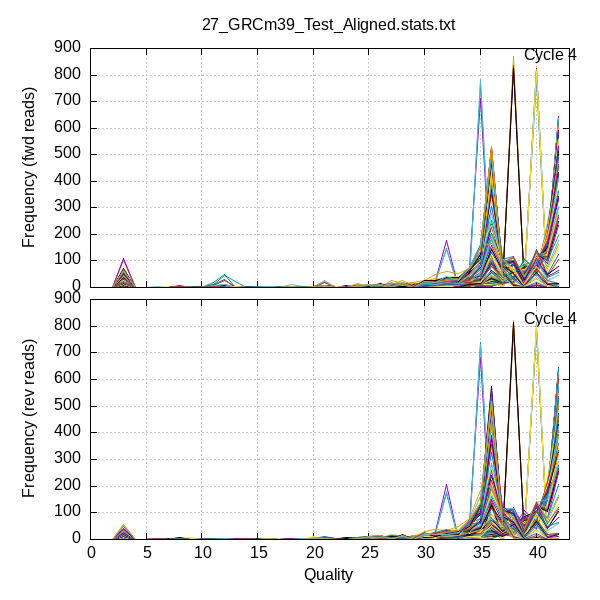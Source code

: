 
            set terminal png size 600,600 truecolor
            set output "plots/quals3.png"
            set grid xtics ytics y2tics back lc rgb "#cccccc"
            set multiplot
             set rmargin 0; set lmargin 0; set tmargin 0; set bmargin 0; set origin 0.15,0.52; set size 0.8,0.4
            set title "27_GRCm39_Test_Aligned.stats.txt" noenhanced
            set ylabel "Frequency (fwd reads)"
            set label "Cycle 4" at 38+1,871
            unset xlabel
            set xrange [0:43]
            set format x ""
            plot '-' using 1:2:3 with lines linecolor variable title ''
        1	0	1
2	0	1
3	2	1
4	0	1
5	0	1
6	0	1
7	0	1
8	0	1
9	0	1
10	0	1
11	1	1
12	0	1
13	0	1
14	0	1
15	0	1
16	0	1
17	0	1
18	0	1
19	0	1
20	0	1
21	0	1
22	0	1
23	0	1
24	1	1
25	0	1
26	4	1
27	2	1
28	3	1
29	2	1
30	0	1
31	28	1
32	177	1
33	0	1
34	70	1
35	710	1
36	0	1
37	0	1
38	0	1
39	0	1
40	0	1
41	0	1
42	0	1

1	0	2
2	0	2
3	0	2
4	0	2
5	0	2
6	0	2
7	0	2
8	0	2
9	0	2
10	0	2
11	0	2
12	0	2
13	0	2
14	0	2
15	0	2
16	0	2
17	2	2
18	0	2
19	0	2
20	0	2
21	0	2
22	0	2
23	0	2
24	1	2
25	0	2
26	1	2
27	4	2
28	11	2
29	2	2
30	0	2
31	24	2
32	146	2
33	0	2
34	44	2
35	765	2
36	0	2
37	0	2
38	0	2
39	0	2
40	0	2
41	0	2
42	0	2

1	0	3
2	0	3
3	0	3
4	0	3
5	0	3
6	0	3
7	0	3
8	0	3
9	0	3
10	0	3
11	0	3
12	0	3
13	0	3
14	0	3
15	0	3
16	0	3
17	0	3
18	0	3
19	0	3
20	0	3
21	0	3
22	0	3
23	0	3
24	0	3
25	0	3
26	2	3
27	7	3
28	9	3
29	4	3
30	0	3
31	30	3
32	142	3
33	0	3
34	23	3
35	783	3
36	0	3
37	0	3
38	0	3
39	0	3
40	0	3
41	0	3
42	0	3

1	0	4
2	0	4
3	0	4
4	0	4
5	0	4
6	0	4
7	0	4
8	0	4
9	0	4
10	0	4
11	0	4
12	0	4
13	0	4
14	0	4
15	0	4
16	0	4
17	1	4
18	0	4
19	0	4
20	0	4
21	0	4
22	0	4
23	2	4
24	0	4
25	0	4
26	0	4
27	0	4
28	1	4
29	3	4
30	0	4
31	4	4
32	0	4
33	6	4
34	12	4
35	0	4
36	100	4
37	0	4
38	871	4
39	0	4
40	0	4
41	0	4
42	0	4

1	0	5
2	0	5
3	0	5
4	0	5
5	0	5
6	0	5
7	0	5
8	0	5
9	0	5
10	0	5
11	1	5
12	0	5
13	0	5
14	0	5
15	0	5
16	0	5
17	1	5
18	0	5
19	0	5
20	4	5
21	0	5
22	0	5
23	0	5
24	0	5
25	0	5
26	1	5
27	3	5
28	1	5
29	4	5
30	0	5
31	10	5
32	0	5
33	14	5
34	12	5
35	0	5
36	115	5
37	0	5
38	834	5
39	0	5
40	0	5
41	0	5
42	0	5

1	0	6
2	0	6
3	0	6
4	0	6
5	0	6
6	0	6
7	0	6
8	0	6
9	0	6
10	0	6
11	0	6
12	0	6
13	0	6
14	0	6
15	0	6
16	0	6
17	0	6
18	0	6
19	0	6
20	0	6
21	0	6
22	0	6
23	1	6
24	0	6
25	0	6
26	0	6
27	2	6
28	1	6
29	4	6
30	0	6
31	5	6
32	0	6
33	17	6
34	14	6
35	0	6
36	107	6
37	13	6
38	836	6
39	0	6
40	0	6
41	0	6
42	0	6

1	0	7
2	0	7
3	0	7
4	0	7
5	0	7
6	0	7
7	0	7
8	0	7
9	0	7
10	0	7
11	0	7
12	0	7
13	0	7
14	0	7
15	0	7
16	0	7
17	0	7
18	0	7
19	0	7
20	0	7
21	0	7
22	0	7
23	0	7
24	1	7
25	0	7
26	4	7
27	2	7
28	0	7
29	3	7
30	3	7
31	9	7
32	2	7
33	11	7
34	11	7
35	0	7
36	109	7
37	12	7
38	833	7
39	0	7
40	0	7
41	0	7
42	0	7

1	0	8
2	0	8
3	0	8
4	0	8
5	0	8
6	0	8
7	0	8
8	0	8
9	0	8
10	0	8
11	1	8
12	1	8
13	0	8
14	0	8
15	0	8
16	0	8
17	0	8
18	1	8
19	0	8
20	0	8
21	0	8
22	0	8
23	1	8
24	1	8
25	0	8
26	0	8
27	1	8
28	0	8
29	3	8
30	2	8
31	9	8
32	3	8
33	7	8
34	17	8
35	0	8
36	115	8
37	13	8
38	825	8
39	0	8
40	0	8
41	0	8
42	0	8

1	0	9
2	0	9
3	0	9
4	0	9
5	0	9
6	0	9
7	0	9
8	0	9
9	1	9
10	0	9
11	1	9
12	0	9
13	0	9
14	0	9
15	0	9
16	0	9
17	0	9
18	1	9
19	0	9
20	0	9
21	0	9
22	0	9
23	0	9
24	0	9
25	0	9
26	1	9
27	0	9
28	5	9
29	1	9
30	0	9
31	9	9
32	1	9
33	8	9
34	9	9
35	4	9
36	26	9
37	0	9
38	71	9
39	37	9
40	825	9
41	0	9
42	0	9

1	0	10
2	0	10
3	0	10
4	0	10
5	0	10
6	0	10
7	0	10
8	0	10
9	0	10
10	0	10
11	0	10
12	0	10
13	0	10
14	0	10
15	0	10
16	0	10
17	0	10
18	0	10
19	0	10
20	1	10
21	0	10
22	0	10
23	0	10
24	0	10
25	0	10
26	4	10
27	0	10
28	3	10
29	2	10
30	0	10
31	9	10
32	0	10
33	7	10
34	7	10
35	5	10
36	40	10
37	0	10
38	83	10
39	54	10
40	785	10
41	0	10
42	0	10

1	0	11
2	0	11
3	0	11
4	0	11
5	0	11
6	0	11
7	0	11
8	0	11
9	0	11
10	0	11
11	0	11
12	0	11
13	0	11
14	0	11
15	0	11
16	0	11
17	1	11
18	0	11
19	1	11
20	0	11
21	0	11
22	0	11
23	0	11
24	0	11
25	0	11
26	1	11
27	0	11
28	5	11
29	0	11
30	2	11
31	6	11
32	0	11
33	4	11
34	8	11
35	6	11
36	35	11
37	0	11
38	66	11
39	43	11
40	822	11
41	0	11
42	0	11

1	0	12
2	0	12
3	0	12
4	0	12
5	0	12
6	0	12
7	0	12
8	0	12
9	0	12
10	0	12
11	1	12
12	0	12
13	0	12
14	0	12
15	0	12
16	1	12
17	0	12
18	2	12
19	0	12
20	1	12
21	0	12
22	0	12
23	0	12
24	2	12
25	0	12
26	2	12
27	0	12
28	3	12
29	1	12
30	2	12
31	12	12
32	2	12
33	5	12
34	8	12
35	7	12
36	30	12
37	0	12
38	61	12
39	40	12
40	820	12
41	0	12
42	0	12

1	0	13
2	0	13
3	0	13
4	0	13
5	0	13
6	1	13
7	0	13
8	0	13
9	0	13
10	0	13
11	1	13
12	0	13
13	0	13
14	0	13
15	0	13
16	0	13
17	0	13
18	1	13
19	2	13
20	1	13
21	0	13
22	0	13
23	0	13
24	0	13
25	0	13
26	3	13
27	1	13
28	3	13
29	0	13
30	0	13
31	7	13
32	0	13
33	5	13
34	10	13
35	9	13
36	32	13
37	0	13
38	79	13
39	33	13
40	812	13
41	0	13
42	0	13

1	0	14
2	0	14
3	0	14
4	0	14
5	0	14
6	0	14
7	0	14
8	0	14
9	0	14
10	0	14
11	0	14
12	0	14
13	0	14
14	0	14
15	0	14
16	0	14
17	0	14
18	3	14
19	3	14
20	0	14
21	0	14
22	0	14
23	0	14
24	2	14
25	0	14
26	2	14
27	2	14
28	2	14
29	0	14
30	2	14
31	4	14
32	7	14
33	2	14
34	13	14
35	9	14
36	4	14
37	31	14
38	15	14
39	59	14
40	57	14
41	142	14
42	641	14

1	0	15
2	0	15
3	0	15
4	0	15
5	0	15
6	0	15
7	0	15
8	0	15
9	0	15
10	0	15
11	0	15
12	0	15
13	0	15
14	0	15
15	0	15
16	0	15
17	1	15
18	0	15
19	0	15
20	0	15
21	0	15
22	0	15
23	0	15
24	0	15
25	0	15
26	2	15
27	1	15
28	6	15
29	0	15
30	0	15
31	3	15
32	1	15
33	9	15
34	17	15
35	12	15
36	4	15
37	19	15
38	19	15
39	64	15
40	59	15
41	138	15
42	645	15

1	0	16
2	0	16
3	0	16
4	0	16
5	0	16
6	0	16
7	0	16
8	0	16
9	0	16
10	0	16
11	0	16
12	0	16
13	0	16
14	0	16
15	0	16
16	1	16
17	0	16
18	0	16
19	1	16
20	0	16
21	0	16
22	0	16
23	0	16
24	0	16
25	0	16
26	2	16
27	2	16
28	2	16
29	1	16
30	1	16
31	5	16
32	4	16
33	8	16
34	15	16
35	7	16
36	8	16
37	22	16
38	18	16
39	64	16
40	61	16
41	144	16
42	634	16

1	0	17
2	0	17
3	0	17
4	0	17
5	0	17
6	0	17
7	0	17
8	0	17
9	0	17
10	0	17
11	0	17
12	0	17
13	0	17
14	0	17
15	0	17
16	0	17
17	0	17
18	0	17
19	0	17
20	0	17
21	1	17
22	0	17
23	0	17
24	0	17
25	1	17
26	4	17
27	0	17
28	3	17
29	0	17
30	1	17
31	2	17
32	8	17
33	9	17
34	12	17
35	5	17
36	5	17
37	31	17
38	23	17
39	66	17
40	46	17
41	147	17
42	636	17

1	0	18
2	0	18
3	0	18
4	0	18
5	0	18
6	0	18
7	0	18
8	0	18
9	0	18
10	0	18
11	0	18
12	0	18
13	0	18
14	0	18
15	0	18
16	0	18
17	0	18
18	0	18
19	0	18
20	0	18
21	0	18
22	1	18
23	0	18
24	0	18
25	0	18
26	2	18
27	1	18
28	2	18
29	1	18
30	2	18
31	4	18
32	7	18
33	6	18
34	10	18
35	6	18
36	11	18
37	28	18
38	17	18
39	54	18
40	57	18
41	158	18
42	633	18

1	0	19
2	0	19
3	0	19
4	0	19
5	0	19
6	0	19
7	0	19
8	0	19
9	1	19
10	0	19
11	0	19
12	0	19
13	0	19
14	0	19
15	0	19
16	2	19
17	1	19
18	0	19
19	2	19
20	0	19
21	0	19
22	0	19
23	0	19
24	1	19
25	0	19
26	0	19
27	1	19
28	4	19
29	0	19
30	1	19
31	5	19
32	5	19
33	5	19
34	6	19
35	13	19
36	14	19
37	14	19
38	20	19
39	52	19
40	56	19
41	162	19
42	635	19

1	0	20
2	0	20
3	0	20
4	0	20
5	0	20
6	0	20
7	0	20
8	0	20
9	0	20
10	0	20
11	0	20
12	0	20
13	0	20
14	0	20
15	0	20
16	0	20
17	1	20
18	0	20
19	1	20
20	0	20
21	0	20
22	0	20
23	0	20
24	1	20
25	1	20
26	2	20
27	1	20
28	2	20
29	2	20
30	3	20
31	3	20
32	6	20
33	5	20
34	9	20
35	11	20
36	9	20
37	17	20
38	18	20
39	70	20
40	57	20
41	177	20
42	604	20

1	0	21
2	0	21
3	0	21
4	0	21
5	0	21
6	0	21
7	0	21
8	0	21
9	0	21
10	0	21
11	0	21
12	0	21
13	0	21
14	0	21
15	0	21
16	0	21
17	0	21
18	1	21
19	1	21
20	1	21
21	0	21
22	0	21
23	0	21
24	0	21
25	0	21
26	1	21
27	0	21
28	5	21
29	0	21
30	1	21
31	4	21
32	8	21
33	6	21
34	5	21
35	10	21
36	14	21
37	26	21
38	13	21
39	66	21
40	66	21
41	189	21
42	583	21

1	0	22
2	0	22
3	0	22
4	0	22
5	0	22
6	0	22
7	0	22
8	0	22
9	0	22
10	0	22
11	0	22
12	0	22
13	1	22
14	0	22
15	0	22
16	1	22
17	0	22
18	0	22
19	1	22
20	0	22
21	0	22
22	1	22
23	0	22
24	1	22
25	1	22
26	1	22
27	1	22
28	6	22
29	0	22
30	1	22
31	4	22
32	7	22
33	6	22
34	7	22
35	12	22
36	13	22
37	24	22
38	25	22
39	51	22
40	63	22
41	199	22
42	574	22

1	0	23
2	0	23
3	0	23
4	0	23
5	0	23
6	0	23
7	0	23
8	0	23
9	1	23
10	0	23
11	1	23
12	0	23
13	0	23
14	0	23
15	0	23
16	0	23
17	0	23
18	0	23
19	0	23
20	1	23
21	0	23
22	0	23
23	1	23
24	0	23
25	0	23
26	3	23
27	0	23
28	2	23
29	1	23
30	2	23
31	7	23
32	3	23
33	9	23
34	5	23
35	15	23
36	15	23
37	20	23
38	21	23
39	72	23
40	71	23
41	166	23
42	584	23

1	0	24
2	0	24
3	0	24
4	0	24
5	0	24
6	0	24
7	0	24
8	0	24
9	0	24
10	0	24
11	1	24
12	0	24
13	0	24
14	0	24
15	1	24
16	1	24
17	1	24
18	1	24
19	2	24
20	0	24
21	0	24
22	1	24
23	1	24
24	1	24
25	0	24
26	1	24
27	1	24
28	5	24
29	0	24
30	2	24
31	5	24
32	10	24
33	5	24
34	6	24
35	13	24
36	12	24
37	22	24
38	22	24
39	76	24
40	60	24
41	160	24
42	590	24

1	0	25
2	0	25
3	0	25
4	0	25
5	0	25
6	0	25
7	0	25
8	0	25
9	0	25
10	0	25
11	0	25
12	0	25
13	0	25
14	0	25
15	0	25
16	1	25
17	0	25
18	1	25
19	1	25
20	1	25
21	0	25
22	0	25
23	1	25
24	1	25
25	1	25
26	2	25
27	1	25
28	3	25
29	0	25
30	1	25
31	6	25
32	3	25
33	8	25
34	7	25
35	10	25
36	12	25
37	19	25
38	18	25
39	75	25
40	74	25
41	165	25
42	589	25

1	0	26
2	0	26
3	7	26
4	0	26
5	0	26
6	0	26
7	0	26
8	0	26
9	0	26
10	0	26
11	1	26
12	0	26
13	0	26
14	0	26
15	0	26
16	2	26
17	1	26
18	0	26
19	0	26
20	1	26
21	0	26
22	1	26
23	1	26
24	1	26
25	1	26
26	0	26
27	4	26
28	6	26
29	0	26
30	4	26
31	10	26
32	6	26
33	4	26
34	8	26
35	18	26
36	9	26
37	16	26
38	21	26
39	54	26
40	68	26
41	195	26
42	561	26

1	0	27
2	0	27
3	0	27
4	0	27
5	0	27
6	0	27
7	0	27
8	0	27
9	1	27
10	0	27
11	2	27
12	0	27
13	0	27
14	0	27
15	0	27
16	0	27
17	4	27
18	5	27
19	1	27
20	1	27
21	0	27
22	2	27
23	0	27
24	1	27
25	4	27
26	3	27
27	1	27
28	3	27
29	0	27
30	4	27
31	5	27
32	12	27
33	7	27
34	11	27
35	12	27
36	12	27
37	25	27
38	24	27
39	70	27
40	58	27
41	176	27
42	556	27

1	0	28
2	0	28
3	0	28
4	0	28
5	0	28
6	0	28
7	1	28
8	0	28
9	2	28
10	0	28
11	0	28
12	0	28
13	0	28
14	0	28
15	0	28
16	3	28
17	1	28
18	0	28
19	1	28
20	0	28
21	0	28
22	0	28
23	1	28
24	1	28
25	3	28
26	5	28
27	0	28
28	4	28
29	0	28
30	2	28
31	5	28
32	7	28
33	8	28
34	10	28
35	11	28
36	14	28
37	12	28
38	33	28
39	71	28
40	78	28
41	186	28
42	541	28

1	0	29
2	0	29
3	0	29
4	0	29
5	0	29
6	0	29
7	0	29
8	0	29
9	3	29
10	0	29
11	1	29
12	0	29
13	0	29
14	0	29
15	0	29
16	0	29
17	0	29
18	1	29
19	1	29
20	0	29
21	0	29
22	2	29
23	2	29
24	0	29
25	3	29
26	5	29
27	2	29
28	3	29
29	0	29
30	2	29
31	9	29
32	6	29
33	7	29
34	8	29
35	13	29
36	11	29
37	21	29
38	24	29
39	70	29
40	69	29
41	180	29
42	557	29

1	0	30
2	0	30
3	0	30
4	0	30
5	0	30
6	0	30
7	0	30
8	0	30
9	2	30
10	0	30
11	0	30
12	0	30
13	1	30
14	0	30
15	0	30
16	1	30
17	0	30
18	1	30
19	0	30
20	0	30
21	0	30
22	1	30
23	1	30
24	2	30
25	2	30
26	2	30
27	3	30
28	2	30
29	1	30
30	0	30
31	7	30
32	5	30
33	5	30
34	11	30
35	16	30
36	14	30
37	23	30
38	28	30
39	74	30
40	56	30
41	215	30
42	527	30

1	0	31
2	0	31
3	0	31
4	0	31
5	0	31
6	0	31
7	0	31
8	0	31
9	0	31
10	0	31
11	0	31
12	0	31
13	0	31
14	0	31
15	0	31
16	1	31
17	1	31
18	0	31
19	0	31
20	1	31
21	1	31
22	1	31
23	0	31
24	1	31
25	2	31
26	1	31
27	2	31
28	3	31
29	0	31
30	3	31
31	8	31
32	5	31
33	6	31
34	7	31
35	11	31
36	24	31
37	26	31
38	31	31
39	81	31
40	54	31
41	202	31
42	528	31

1	0	32
2	0	32
3	0	32
4	0	32
5	0	32
6	0	32
7	0	32
8	0	32
9	0	32
10	0	32
11	0	32
12	0	32
13	1	32
14	0	32
15	0	32
16	1	32
17	1	32
18	0	32
19	1	32
20	0	32
21	0	32
22	2	32
23	0	32
24	2	32
25	3	32
26	2	32
27	5	32
28	1	32
29	0	32
30	3	32
31	5	32
32	5	32
33	5	32
34	12	32
35	17	32
36	23	32
37	19	32
38	31	32
39	68	32
40	65	32
41	216	32
42	512	32

1	0	33
2	0	33
3	0	33
4	0	33
5	0	33
6	0	33
7	0	33
8	1	33
9	1	33
10	1	33
11	0	33
12	0	33
13	0	33
14	0	33
15	0	33
16	1	33
17	1	33
18	1	33
19	1	33
20	0	33
21	0	33
22	0	33
23	0	33
24	1	33
25	5	33
26	3	33
27	1	33
28	4	33
29	1	33
30	2	33
31	9	33
32	3	33
33	6	33
34	12	33
35	26	33
36	29	33
37	21	33
38	21	33
39	82	33
40	66	33
41	198	33
42	503	33

1	0	34
2	0	34
3	0	34
4	0	34
5	0	34
6	0	34
7	0	34
8	0	34
9	0	34
10	0	34
11	0	34
12	0	34
13	1	34
14	0	34
15	1	34
16	1	34
17	1	34
18	1	34
19	0	34
20	0	34
21	1	34
22	0	34
23	0	34
24	0	34
25	0	34
26	3	34
27	3	34
28	4	34
29	2	34
30	6	34
31	10	34
32	9	34
33	5	34
34	16	34
35	15	34
36	28	34
37	18	34
38	27	34
39	85	34
40	61	34
41	210	34
42	492	34

1	0	35
2	0	35
3	0	35
4	0	35
5	0	35
6	2	35
7	0	35
8	0	35
9	1	35
10	0	35
11	0	35
12	0	35
13	1	35
14	0	35
15	0	35
16	0	35
17	0	35
18	0	35
19	1	35
20	1	35
21	0	35
22	3	35
23	0	35
24	2	35
25	4	35
26	0	35
27	3	35
28	3	35
29	1	35
30	4	35
31	6	35
32	6	35
33	6	35
34	13	35
35	18	35
36	38	35
37	20	35
38	25	35
39	98	35
40	45	35
41	245	35
42	454	35

1	0	36
2	0	36
3	0	36
4	0	36
5	0	36
6	0	36
7	0	36
8	0	36
9	1	36
10	1	36
11	0	36
12	0	36
13	0	36
14	1	36
15	1	36
16	3	36
17	0	36
18	1	36
19	1	36
20	0	36
21	0	36
22	1	36
23	0	36
24	0	36
25	4	36
26	1	36
27	1	36
28	4	36
29	3	36
30	2	36
31	10	36
32	6	36
33	5	36
34	13	36
35	17	36
36	31	36
37	28	36
38	25	36
39	110	36
40	59	36
41	215	36
42	456	36

1	0	37
2	0	37
3	0	37
4	0	37
5	0	37
6	0	37
7	1	37
8	1	37
9	0	37
10	0	37
11	0	37
12	0	37
13	0	37
14	0	37
15	0	37
16	0	37
17	1	37
18	0	37
19	1	37
20	0	37
21	1	37
22	2	37
23	0	37
24	3	37
25	3	37
26	3	37
27	5	37
28	3	37
29	1	37
30	4	37
31	9	37
32	6	37
33	6	37
34	14	37
35	12	37
36	25	37
37	25	37
38	37	37
39	95	37
40	59	37
41	221	37
42	462	37

1	0	38
2	0	38
3	0	38
4	0	38
5	0	38
6	0	38
7	0	38
8	1	38
9	0	38
10	1	38
11	1	38
12	0	38
13	0	38
14	0	38
15	0	38
16	2	38
17	0	38
18	0	38
19	0	38
20	0	38
21	0	38
22	1	38
23	0	38
24	4	38
25	0	38
26	3	38
27	1	38
28	2	38
29	7	38
30	3	38
31	10	38
32	10	38
33	10	38
34	10	38
35	23	38
36	32	38
37	19	38
38	36	38
39	104	38
40	65	38
41	222	38
42	433	38

1	0	39
2	0	39
3	0	39
4	0	39
5	0	39
6	0	39
7	0	39
8	0	39
9	1	39
10	2	39
11	0	39
12	0	39
13	0	39
14	0	39
15	1	39
16	2	39
17	0	39
18	0	39
19	0	39
20	0	39
21	1	39
22	1	39
23	1	39
24	2	39
25	3	39
26	1	39
27	3	39
28	1	39
29	4	39
30	6	39
31	10	39
32	9	39
33	3	39
34	16	39
35	9	39
36	37	39
37	12	39
38	34	39
39	81	39
40	65	39
41	223	39
42	472	39

1	0	40
2	0	40
3	1	40
4	0	40
5	0	40
6	0	40
7	0	40
8	0	40
9	0	40
10	0	40
11	0	40
12	0	40
13	0	40
14	1	40
15	0	40
16	1	40
17	0	40
18	1	40
19	2	40
20	0	40
21	0	40
22	0	40
23	0	40
24	2	40
25	1	40
26	2	40
27	1	40
28	1	40
29	1	40
30	1	40
31	12	40
32	4	40
33	3	40
34	17	40
35	14	40
36	33	40
37	17	40
38	31	40
39	78	40
40	59	40
41	215	40
42	502	40

1	0	41
2	0	41
3	1	41
4	0	41
5	0	41
6	0	41
7	0	41
8	1	41
9	1	41
10	1	41
11	0	41
12	0	41
13	0	41
14	0	41
15	0	41
16	1	41
17	0	41
18	0	41
19	1	41
20	0	41
21	1	41
22	1	41
23	1	41
24	3	41
25	0	41
26	0	41
27	4	41
28	3	41
29	2	41
30	4	41
31	8	41
32	8	41
33	4	41
34	15	41
35	11	41
36	46	41
37	20	41
38	23	41
39	70	41
40	56	41
41	182	41
42	532	41

1	0	42
2	0	42
3	1	42
4	0	42
5	0	42
6	0	42
7	0	42
8	0	42
9	0	42
10	2	42
11	0	42
12	0	42
13	0	42
14	1	42
15	0	42
16	2	42
17	1	42
18	0	42
19	1	42
20	0	42
21	0	42
22	0	42
23	0	42
24	2	42
25	3	42
26	1	42
27	0	42
28	6	42
29	6	42
30	2	42
31	5	42
32	8	42
33	10	42
34	10	42
35	13	42
36	40	42
37	20	42
38	35	42
39	78	42
40	63	42
41	195	42
42	495	42

1	0	43
2	0	43
3	1	43
4	0	43
5	0	43
6	0	43
7	0	43
8	0	43
9	1	43
10	3	43
11	0	43
12	0	43
13	0	43
14	0	43
15	0	43
16	1	43
17	0	43
18	1	43
19	2	43
20	1	43
21	0	43
22	0	43
23	1	43
24	7	43
25	4	43
26	0	43
27	2	43
28	1	43
29	4	43
30	0	43
31	11	43
32	13	43
33	3	43
34	24	43
35	15	43
36	47	43
37	26	43
38	27	43
39	81	43
40	53	43
41	191	43
42	480	43

1	0	44
2	0	44
3	2	44
4	0	44
5	0	44
6	0	44
7	0	44
8	1	44
9	1	44
10	0	44
11	0	44
12	0	44
13	0	44
14	0	44
15	0	44
16	5	44
17	0	44
18	0	44
19	0	44
20	0	44
21	0	44
22	1	44
23	1	44
24	4	44
25	2	44
26	1	44
27	1	44
28	6	44
29	3	44
30	1	44
31	9	44
32	7	44
33	3	44
34	20	44
35	12	44
36	42	44
37	28	44
38	39	44
39	59	44
40	68	44
41	217	44
42	467	44

1	0	45
2	0	45
3	2	45
4	0	45
5	0	45
6	0	45
7	0	45
8	0	45
9	2	45
10	1	45
11	0	45
12	0	45
13	0	45
14	0	45
15	0	45
16	0	45
17	1	45
18	0	45
19	0	45
20	0	45
21	3	45
22	2	45
23	0	45
24	1	45
25	2	45
26	3	45
27	4	45
28	2	45
29	6	45
30	2	45
31	5	45
32	5	45
33	3	45
34	21	45
35	20	45
36	48	45
37	22	45
38	25	45
39	70	45
40	68	45
41	214	45
42	468	45

1	0	46
2	0	46
3	2	46
4	0	46
5	0	46
6	0	46
7	0	46
8	0	46
9	0	46
10	1	46
11	0	46
12	0	46
13	0	46
14	1	46
15	0	46
16	0	46
17	0	46
18	0	46
19	0	46
20	0	46
21	1	46
22	0	46
23	0	46
24	3	46
25	4	46
26	0	46
27	2	46
28	3	46
29	5	46
30	1	46
31	6	46
32	11	46
33	11	46
34	21	46
35	13	46
36	58	46
37	19	46
38	36	46
39	70	46
40	71	46
41	196	46
42	465	46

1	0	47
2	0	47
3	5	47
4	0	47
5	0	47
6	0	47
7	0	47
8	1	47
9	1	47
10	0	47
11	0	47
12	0	47
13	0	47
14	1	47
15	0	47
16	1	47
17	0	47
18	0	47
19	1	47
20	0	47
21	2	47
22	0	47
23	4	47
24	0	47
25	4	47
26	1	47
27	1	47
28	3	47
29	3	47
30	3	47
31	9	47
32	10	47
33	4	47
34	19	47
35	16	47
36	59	47
37	30	47
38	39	47
39	72	47
40	58	47
41	198	47
42	455	47

1	0	48
2	0	48
3	6	48
4	0	48
5	0	48
6	0	48
7	0	48
8	1	48
9	1	48
10	1	48
11	0	48
12	0	48
13	0	48
14	0	48
15	1	48
16	0	48
17	0	48
18	0	48
19	0	48
20	1	48
21	3	48
22	0	48
23	6	48
24	5	48
25	2	48
26	1	48
27	3	48
28	5	48
29	5	48
30	12	48
31	8	48
32	12	48
33	5	48
34	10	48
35	14	48
36	63	48
37	34	48
38	42	48
39	78	48
40	66	48
41	183	48
42	432	48

1	0	49
2	0	49
3	6	49
4	0	49
5	0	49
6	0	49
7	1	49
8	2	49
9	0	49
10	0	49
11	0	49
12	1	49
13	1	49
14	3	49
15	1	49
16	2	49
17	0	49
18	0	49
19	1	49
20	0	49
21	0	49
22	1	49
23	1	49
24	3	49
25	4	49
26	1	49
27	9	49
28	4	49
29	6	49
30	3	49
31	6	49
32	10	49
33	4	49
34	17	49
35	20	49
36	58	49
37	27	49
38	41	49
39	66	49
40	81	49
41	193	49
42	427	49

1	0	50
2	0	50
3	7	50
4	0	50
5	0	50
6	1	50
7	0	50
8	3	50
9	0	50
10	2	50
11	0	50
12	1	50
13	1	50
14	1	50
15	0	50
16	0	50
17	0	50
18	0	50
19	1	50
20	0	50
21	3	50
22	2	50
23	0	50
24	5	50
25	4	50
26	0	50
27	5	50
28	5	50
29	2	50
30	7	50
31	10	50
32	10	50
33	9	50
34	20	50
35	17	50
36	61	50
37	27	50
38	42	50
39	66	50
40	97	50
41	175	50
42	416	50

1	0	51
2	0	51
3	7	51
4	0	51
5	0	51
6	0	51
7	0	51
8	2	51
9	1	51
10	2	51
11	1	51
12	0	51
13	0	51
14	0	51
15	0	51
16	0	51
17	0	51
18	0	51
19	2	51
20	3	51
21	2	51
22	1	51
23	3	51
24	7	51
25	3	51
26	1	51
27	5	51
28	3	51
29	3	51
30	5	51
31	8	51
32	6	51
33	6	51
34	24	51
35	21	51
36	62	51
37	25	51
38	44	51
39	65	51
40	93	51
41	186	51
42	409	51

1	0	52
2	0	52
3	7	52
4	0	52
5	0	52
6	0	52
7	1	52
8	1	52
9	1	52
10	0	52
11	0	52
12	0	52
13	0	52
14	0	52
15	0	52
16	1	52
17	0	52
18	1	52
19	1	52
20	0	52
21	2	52
22	1	52
23	1	52
24	6	52
25	5	52
26	2	52
27	7	52
28	3	52
29	7	52
30	3	52
31	5	52
32	10	52
33	12	52
34	18	52
35	23	52
36	82	52
37	24	52
38	48	52
39	76	52
40	93	52
41	191	52
42	368	52

1	0	53
2	0	53
3	7	53
4	0	53
5	0	53
6	0	53
7	2	53
8	1	53
9	0	53
10	0	53
11	0	53
12	0	53
13	0	53
14	0	53
15	0	53
16	0	53
17	1	53
18	1	53
19	1	53
20	0	53
21	6	53
22	2	53
23	2	53
24	2	53
25	5	53
26	0	53
27	8	53
28	3	53
29	4	53
30	5	53
31	8	53
32	10	53
33	10	53
34	22	53
35	19	53
36	83	53
37	35	53
38	45	53
39	74	53
40	92	53
41	184	53
42	368	53

1	0	54
2	0	54
3	7	54
4	0	54
5	0	54
6	0	54
7	0	54
8	1	54
9	1	54
10	0	54
11	0	54
12	0	54
13	2	54
14	1	54
15	1	54
16	0	54
17	1	54
18	0	54
19	1	54
20	0	54
21	0	54
22	2	54
23	2	54
24	5	54
25	2	54
26	1	54
27	9	54
28	4	54
29	7	54
30	6	54
31	7	54
32	15	54
33	14	54
34	20	54
35	27	54
36	80	54
37	44	54
38	42	54
39	75	54
40	91	54
41	169	54
42	363	54

1	0	55
2	0	55
3	8	55
4	0	55
5	0	55
6	0	55
7	1	55
8	3	55
9	1	55
10	2	55
11	0	55
12	0	55
13	0	55
14	1	55
15	0	55
16	0	55
17	0	55
18	1	55
19	1	55
20	0	55
21	2	55
22	1	55
23	2	55
24	5	55
25	1	55
26	2	55
27	6	55
28	3	55
29	8	55
30	6	55
31	11	55
32	16	55
33	18	55
34	24	55
35	35	55
36	78	55
37	42	55
38	55	55
39	57	55
40	96	55
41	177	55
42	337	55

1	0	56
2	0	56
3	8	56
4	0	56
5	0	56
6	0	56
7	0	56
8	1	56
9	1	56
10	0	56
11	0	56
12	0	56
13	1	56
14	3	56
15	0	56
16	0	56
17	0	56
18	1	56
19	2	56
20	2	56
21	5	56
22	0	56
23	3	56
24	4	56
25	1	56
26	2	56
27	6	56
28	3	56
29	8	56
30	6	56
31	9	56
32	13	56
33	15	56
34	22	56
35	31	56
36	89	56
37	40	56
38	56	56
39	76	56
40	94	56
41	156	56
42	342	56

1	0	57
2	0	57
3	10	57
4	0	57
5	0	57
6	0	57
7	1	57
8	3	57
9	1	57
10	1	57
11	1	57
12	0	57
13	0	57
14	1	57
15	0	57
16	1	57
17	0	57
18	0	57
19	2	57
20	0	57
21	4	57
22	2	57
23	3	57
24	6	57
25	1	57
26	1	57
27	5	57
28	3	57
29	9	57
30	8	57
31	6	57
32	14	57
33	13	57
34	25	57
35	34	57
36	87	57
37	36	57
38	65	57
39	59	57
40	109	57
41	159	57
42	330	57

1	0	58
2	0	58
3	10	58
4	0	58
5	0	58
6	0	58
7	0	58
8	1	58
9	2	58
10	0	58
11	0	58
12	0	58
13	2	58
14	1	58
15	2	58
16	1	58
17	2	58
18	0	58
19	3	58
20	1	58
21	1	58
22	1	58
23	2	58
24	3	58
25	4	58
26	0	58
27	2	58
28	2	58
29	11	58
30	4	58
31	11	58
32	18	58
33	10	58
34	33	58
35	42	58
36	96	58
37	39	58
38	67	58
39	88	58
40	99	58
41	141	58
42	301	58

1	0	59
2	0	59
3	11	59
4	0	59
5	0	59
6	0	59
7	1	59
8	1	59
9	1	59
10	1	59
11	0	59
12	0	59
13	0	59
14	1	59
15	0	59
16	1	59
17	0	59
18	0	59
19	4	59
20	0	59
21	2	59
22	1	59
23	3	59
24	1	59
25	4	59
26	4	59
27	10	59
28	3	59
29	9	59
30	8	59
31	12	59
32	14	59
33	11	59
34	26	59
35	35	59
36	110	59
37	43	59
38	63	59
39	64	59
40	110	59
41	141	59
42	305	59

1	0	60
2	0	60
3	12	60
4	0	60
5	0	60
6	0	60
7	1	60
8	4	60
9	0	60
10	0	60
11	1	60
12	0	60
13	2	60
14	1	60
15	1	60
16	1	60
17	1	60
18	0	60
19	2	60
20	0	60
21	0	60
22	0	60
23	3	60
24	2	60
25	1	60
26	2	60
27	8	60
28	3	60
29	14	60
30	6	60
31	7	60
32	11	60
33	20	60
34	21	60
35	45	60
36	112	60
37	48	60
38	81	60
39	56	60
40	115	60
41	135	60
42	284	60

1	0	61
2	0	61
3	12	61
4	0	61
5	0	61
6	0	61
7	1	61
8	5	61
9	2	61
10	0	61
11	1	61
12	0	61
13	0	61
14	0	61
15	0	61
16	0	61
17	0	61
18	0	61
19	2	61
20	0	61
21	4	61
22	1	61
23	3	61
24	3	61
25	4	61
26	2	61
27	8	61
28	2	61
29	5	61
30	6	61
31	7	61
32	15	61
33	13	61
34	20	61
35	45	61
36	120	61
37	61	61
38	72	61
39	66	61
40	116	61
41	123	61
42	281	61

1	0	62
2	0	62
3	14	62
4	0	62
5	0	62
6	0	62
7	1	62
8	1	62
9	2	62
10	0	62
11	0	62
12	0	62
13	0	62
14	2	62
15	0	62
16	0	62
17	0	62
18	1	62
19	2	62
20	0	62
21	2	62
22	3	62
23	2	62
24	7	62
25	1	62
26	4	62
27	5	62
28	4	62
29	8	62
30	5	62
31	9	62
32	10	62
33	13	62
34	16	62
35	45	62
36	130	62
37	64	62
38	81	62
39	54	62
40	133	62
41	108	62
42	273	62

1	0	63
2	0	63
3	14	63
4	0	63
5	0	63
6	0	63
7	0	63
8	0	63
9	2	63
10	0	63
11	1	63
12	0	63
13	0	63
14	1	63
15	0	63
16	1	63
17	0	63
18	1	63
19	2	63
20	0	63
21	4	63
22	1	63
23	5	63
24	3	63
25	2	63
26	7	63
27	4	63
28	2	63
29	5	63
30	8	63
31	9	63
32	15	63
33	17	63
34	17	63
35	34	63
36	145	63
37	58	63
38	92	63
39	57	63
40	116	63
41	115	63
42	262	63

1	0	64
2	0	64
3	15	64
4	0	64
5	0	64
6	0	64
7	0	64
8	1	64
9	0	64
10	0	64
11	0	64
12	0	64
13	1	64
14	0	64
15	0	64
16	2	64
17	0	64
18	2	64
19	3	64
20	0	64
21	1	64
22	0	64
23	3	64
24	2	64
25	0	64
26	2	64
27	6	64
28	7	64
29	2	64
30	9	64
31	10	64
32	17	64
33	21	64
34	29	64
35	46	64
36	144	64
37	66	64
38	88	64
39	48	64
40	126	64
41	100	64
42	249	64

1	0	65
2	0	65
3	17	65
4	0	65
5	0	65
6	1	65
7	0	65
8	1	65
9	1	65
10	0	65
11	0	65
12	0	65
13	2	65
14	0	65
15	0	65
16	0	65
17	0	65
18	0	65
19	1	65
20	1	65
21	1	65
22	0	65
23	1	65
24	1	65
25	2	65
26	3	65
27	3	65
28	4	65
29	4	65
30	5	65
31	11	65
32	17	65
33	14	65
34	32	65
35	57	65
36	157	65
37	70	65
38	103	65
39	41	65
40	128	65
41	90	65
42	232	65

1	0	66
2	0	66
3	17	66
4	0	66
5	0	66
6	0	66
7	0	66
8	0	66
9	1	66
10	0	66
11	0	66
12	0	66
13	1	66
14	1	66
15	0	66
16	2	66
17	0	66
18	0	66
19	0	66
20	1	66
21	4	66
22	2	66
23	2	66
24	6	66
25	1	66
26	2	66
27	7	66
28	1	66
29	8	66
30	9	66
31	9	66
32	12	66
33	18	66
34	38	66
35	45	66
36	180	66
37	70	66
38	98	66
39	37	66
40	130	66
41	101	66
42	197	66

1	0	67
2	0	67
3	18	67
4	0	67
5	0	67
6	0	67
7	1	67
8	1	67
9	0	67
10	0	67
11	0	67
12	1	67
13	0	67
14	0	67
15	1	67
16	0	67
17	1	67
18	0	67
19	1	67
20	0	67
21	4	67
22	1	67
23	3	67
24	6	67
25	2	67
26	4	67
27	2	67
28	2	67
29	3	67
30	8	67
31	20	67
32	19	67
33	16	67
34	28	67
35	53	67
36	189	67
37	76	67
38	112	67
39	41	67
40	131	67
41	78	67
42	178	67

1	0	68
2	0	68
3	19	68
4	0	68
5	0	68
6	0	68
7	1	68
8	0	68
9	0	68
10	0	68
11	1	68
12	0	68
13	0	68
14	0	68
15	0	68
16	0	68
17	0	68
18	0	68
19	5	68
20	0	68
21	5	68
22	2	68
23	1	68
24	2	68
25	2	68
26	1	68
27	12	68
28	3	68
29	8	68
30	7	68
31	7	68
32	19	68
33	18	68
34	35	68
35	67	68
36	205	68
37	79	68
38	112	68
39	45	68
40	111	68
41	70	68
42	163	68

1	0	69
2	0	69
3	20	69
4	0	69
5	0	69
6	0	69
7	0	69
8	0	69
9	0	69
10	0	69
11	2	69
12	1	69
13	0	69
14	1	69
15	1	69
16	0	69
17	0	69
18	0	69
19	3	69
20	0	69
21	0	69
22	0	69
23	2	69
24	4	69
25	0	69
26	7	69
27	8	69
28	2	69
29	7	69
30	9	69
31	14	69
32	20	69
33	17	69
34	37	69
35	70	69
36	202	69
37	98	69
38	108	69
39	30	69
40	124	69
41	62	69
42	151	69

1	0	70
2	0	70
3	20	70
4	0	70
5	0	70
6	1	70
7	1	70
8	1	70
9	1	70
10	0	70
11	0	70
12	0	70
13	0	70
14	0	70
15	0	70
16	1	70
17	0	70
18	0	70
19	4	70
20	2	70
21	2	70
22	0	70
23	3	70
24	2	70
25	4	70
26	4	70
27	12	70
28	0	70
29	4	70
30	14	70
31	14	70
32	17	70
33	27	70
34	33	70
35	66	70
36	205	70
37	104	70
38	116	70
39	27	70
40	143	70
41	49	70
42	123	70

1	0	71
2	0	71
3	22	71
4	0	71
5	0	71
6	1	71
7	0	71
8	1	71
9	1	71
10	0	71
11	0	71
12	0	71
13	0	71
14	0	71
15	0	71
16	0	71
17	0	71
18	0	71
19	2	71
20	0	71
21	5	71
22	1	71
23	3	71
24	3	71
25	4	71
26	4	71
27	7	71
28	10	71
29	8	71
30	11	71
31	17	71
32	18	71
33	19	71
34	26	71
35	83	71
36	236	71
37	96	71
38	113	71
39	20	71
40	141	71
41	43	71
42	105	71

1	0	72
2	0	72
3	71	72
4	0	72
5	0	72
6	0	72
7	1	72
8	3	72
9	2	72
10	0	72
11	0	72
12	0	72
13	0	72
14	1	72
15	0	72
16	0	72
17	1	72
18	0	72
19	4	72
20	1	72
21	1	72
22	1	72
23	2	72
24	2	72
25	6	72
26	4	72
27	10	72
28	4	72
29	2	72
30	16	72
31	17	72
32	32	72
33	19	72
34	38	72
35	77	72
36	231	72
37	96	72
38	98	72
39	30	72
40	102	72
41	50	72
42	78	72

1	0	73
2	0	73
3	108	73
4	0	73
5	0	73
6	0	73
7	0	73
8	0	73
9	0	73
10	0	73
11	1	73
12	1	73
13	2	73
14	0	73
15	1	73
16	0	73
17	0	73
18	0	73
19	1	73
20	0	73
21	6	73
22	2	73
23	2	73
24	4	73
25	2	73
26	6	73
27	11	73
28	2	73
29	9	73
30	15	73
31	10	73
32	15	73
33	20	73
34	36	73
35	81	73
36	233	73
37	100	73
38	95	73
39	24	73
40	108	73
41	42	73
42	63	73

1	0	74
2	0	74
3	29	74
4	0	74
5	0	74
6	1	74
7	0	74
8	2	74
9	2	74
10	0	74
11	12	74
12	44	74
13	23	74
14	1	74
15	0	74
16	0	74
17	1	74
18	0	74
19	2	74
20	0	74
21	5	74
22	0	74
23	1	74
24	2	74
25	2	74
26	10	74
27	7	74
28	2	74
29	8	74
30	11	74
31	17	74
32	26	74
33	16	74
34	36	74
35	79	74
36	254	74
37	97	74
38	100	74
39	16	74
40	99	74
41	39	74
42	56	74

1	0	75
2	0	75
3	48	75
4	0	75
5	0	75
6	0	75
7	0	75
8	3	75
9	1	75
10	0	75
11	3	75
12	13	75
13	2	75
14	0	75
15	1	75
16	4	75
17	0	75
18	3	75
19	4	75
20	3	75
21	21	75
22	1	75
23	2	75
24	7	75
25	5	75
26	3	75
27	17	75
28	5	75
29	9	75
30	12	75
31	16	75
32	24	75
33	22	75
34	49	75
35	78	75
36	278	75
37	88	75
38	97	75
39	9	75
40	100	75
41	25	75
42	47	75

1	0	76
2	0	76
3	57	76
4	0	76
5	0	76
6	0	76
7	0	76
8	3	76
9	0	76
10	0	76
11	0	76
12	2	76
13	0	76
14	1	76
15	0	76
16	1	76
17	0	76
18	4	76
19	1	76
20	3	76
21	17	76
22	3	76
23	2	76
24	12	76
25	7	76
26	5	76
27	27	76
28	15	76
29	17	76
30	28	76
31	49	76
32	61	76
33	51	76
34	71	76
35	154	76
36	167	76
37	83	76
38	48	76
39	19	76
40	76	76
41	11	76
42	5	76

1	0	77
2	0	77
3	102	77
4	0	77
5	0	77
6	1	77
7	0	77
8	0	77
9	1	77
10	0	77
11	0	77
12	0	77
13	1	77
14	0	77
15	0	77
16	1	77
17	0	77
18	0	77
19	0	77
20	1	77
21	4	77
22	0	77
23	0	77
24	6	77
25	4	77
26	8	77
27	12	77
28	6	77
29	6	77
30	15	77
31	26	77
32	40	77
33	40	77
34	57	77
35	149	77
36	232	77
37	100	77
38	64	77
39	14	77
40	79	77
41	25	77
42	6	77

1	0	78
2	0	78
3	63	78
4	0	78
5	0	78
6	0	78
7	0	78
8	2	78
9	1	78
10	0	78
11	11	78
12	31	78
13	0	78
14	1	78
15	0	78
16	0	78
17	0	78
18	2	78
19	2	78
20	2	78
21	4	78
22	1	78
23	2	78
24	5	78
25	4	78
26	5	78
27	8	78
28	6	78
29	6	78
30	8	78
31	9	78
32	25	78
33	26	78
34	63	78
35	104	78
36	305	78
37	98	78
38	87	78
39	7	78
40	73	78
41	25	78
42	14	78

1	0	79
2	0	79
3	34	79
4	0	79
5	0	79
6	0	79
7	0	79
8	3	79
9	0	79
10	0	79
11	6	79
12	28	79
13	3	79
14	0	79
15	0	79
16	0	79
17	0	79
18	4	79
19	1	79
20	0	79
21	19	79
22	0	79
23	3	79
24	9	79
25	3	79
26	7	79
27	16	79
28	7	79
29	4	79
30	22	79
31	15	79
32	15	79
33	13	79
34	47	79
35	99	79
36	349	79
37	88	79
38	97	79
39	7	79
40	72	79
41	14	79
42	15	79

1	0	80
2	0	80
3	50	80
4	0	80
5	0	80
6	0	80
7	0	80
8	1	80
9	1	80
10	0	80
11	3	80
12	9	80
13	1	80
14	0	80
15	0	80
16	0	80
17	0	80
18	4	80
19	2	80
20	0	80
21	4	80
22	0	80
23	1	80
24	7	80
25	3	80
26	2	80
27	13	80
28	14	80
29	10	80
30	17	80
31	25	80
32	20	80
33	20	80
34	55	80
35	94	80
36	370	80
37	85	80
38	98	80
39	8	80
40	56	80
41	13	80
42	14	80

1	0	81
2	0	81
3	105	81
4	0	81
5	0	81
6	1	81
7	0	81
8	1	81
9	0	81
10	0	81
11	0	81
12	0	81
13	0	81
14	1	81
15	0	81
16	1	81
17	0	81
18	1	81
19	2	81
20	0	81
21	4	81
22	0	81
23	2	81
24	0	81
25	7	81
26	7	81
27	5	81
28	9	81
29	5	81
30	16	81
31	16	81
32	20	81
33	15	81
34	54	81
35	86	81
36	387	81
37	89	81
38	93	81
39	6	81
40	53	81
41	4	81
42	10	81

1	0	82
2	0	82
3	36	82
4	0	82
5	0	82
6	1	82
7	0	82
8	3	82
9	0	82
10	0	82
11	20	82
12	49	82
13	1	82
14	0	82
15	0	82
16	1	82
17	0	82
18	1	82
19	3	82
20	1	82
21	6	82
22	0	82
23	1	82
24	0	82
25	4	82
26	5	82
27	2	82
28	5	82
29	3	82
30	13	82
31	12	82
32	26	82
33	27	82
34	47	82
35	103	82
36	391	82
37	99	82
38	73	82
39	3	82
40	53	82
41	1	82
42	10	82

1	0	83
2	0	83
3	42	83
4	0	83
5	0	83
6	0	83
7	0	83
8	2	83
9	1	83
10	0	83
11	7	83
12	10	83
13	1	83
14	0	83
15	0	83
16	1	83
17	0	83
18	10	83
19	4	83
20	1	83
21	27	83
22	0	83
23	0	83
24	15	83
25	3	83
26	0	83
27	16	83
28	13	83
29	4	83
30	15	83
31	11	83
32	18	83
33	16	83
34	46	83
35	98	83
36	406	83
37	109	83
38	73	83
39	3	83
40	40	83
41	4	83
42	4	83

1	0	84
2	0	84
3	44	84
4	0	84
5	0	84
6	0	84
7	0	84
8	3	84
9	0	84
10	0	84
11	1	84
12	2	84
13	0	84
14	0	84
15	0	84
16	1	84
17	0	84
18	4	84
19	1	84
20	1	84
21	3	84
22	0	84
23	1	84
24	12	84
25	5	84
26	7	84
27	12	84
28	25	84
29	6	84
30	21	84
31	34	84
32	25	84
33	19	84
34	46	84
35	100	84
36	413	84
37	109	84
38	62	84
39	3	84
40	33	84
41	5	84
42	2	84

1	0	85
2	0	85
3	37	85
4	0	85
5	0	85
6	0	85
7	1	85
8	1	85
9	0	85
10	0	85
11	4	85
12	5	85
13	1	85
14	0	85
15	0	85
16	0	85
17	1	85
18	1	85
19	1	85
20	0	85
21	3	85
22	1	85
23	0	85
24	5	85
25	6	85
26	4	85
27	4	85
28	12	85
29	4	85
30	23	85
31	22	85
32	27	85
33	27	85
34	82	85
35	104	85
36	432	85
37	90	85
38	73	85
39	2	85
40	22	85
41	3	85
42	2	85

1	0	86
2	0	86
3	38	86
4	0	86
5	0	86
6	0	86
7	0	86
8	2	86
9	0	86
10	0	86
11	2	86
12	3	86
13	0	86
14	0	86
15	0	86
16	0	86
17	2	86
18	2	86
19	3	86
20	0	86
21	5	86
22	1	86
23	0	86
24	2	86
25	7	86
26	6	86
27	8	86
28	16	86
29	1	86
30	12	86
31	28	86
32	28	86
33	18	86
34	66	86
35	107	86
36	474	86
37	96	86
38	51	86
39	1	86
40	19	86
41	0	86
42	2	86

1	0	87
2	0	87
3	38	87
4	0	87
5	0	87
6	0	87
7	0	87
8	2	87
9	0	87
10	0	87
11	0	87
12	0	87
13	0	87
14	0	87
15	0	87
16	0	87
17	0	87
18	1	87
19	5	87
20	2	87
21	5	87
22	0	87
23	0	87
24	8	87
25	7	87
26	12	87
27	4	87
28	11	87
29	4	87
30	22	87
31	17	87
32	29	87
33	23	87
34	59	87
35	127	87
36	463	87
37	93	87
38	54	87
39	0	87
40	13	87
41	0	87
42	1	87

1	0	88
2	0	88
3	39	88
4	0	88
5	0	88
6	0	88
7	0	88
8	2	88
9	0	88
10	0	88
11	2	88
12	1	88
13	1	88
14	0	88
15	1	88
16	1	88
17	0	88
18	1	88
19	4	88
20	1	88
21	3	88
22	0	88
23	0	88
24	7	88
25	6	88
26	6	88
27	4	88
28	9	88
29	2	88
30	27	88
31	20	88
32	36	88
33	23	88
34	65	88
35	114	88
36	481	88
37	81	88
38	54	88
39	0	88
40	8	88
41	0	88
42	1	88

1	0	89
2	0	89
3	40	89
4	0	89
5	0	89
6	1	89
7	1	89
8	6	89
9	0	89
10	0	89
11	1	89
12	0	89
13	2	89
14	0	89
15	0	89
16	1	89
17	0	89
18	0	89
19	2	89
20	1	89
21	3	89
22	0	89
23	1	89
24	5	89
25	6	89
26	6	89
27	7	89
28	9	89
29	1	89
30	10	89
31	23	89
32	35	89
33	28	89
34	66	89
35	126	89
36	494	89
37	80	89
38	38	89
39	0	89
40	6	89
41	0	89
42	1	89

1	0	90
2	0	90
3	41	90
4	0	90
5	0	90
6	0	90
7	1	90
8	1	90
9	0	90
10	0	90
11	2	90
12	0	90
13	0	90
14	0	90
15	0	90
16	2	90
17	0	90
18	0	90
19	2	90
20	1	90
21	1	90
22	1	90
23	0	90
24	1	90
25	8	90
26	11	90
27	5	90
28	16	90
29	3	90
30	10	90
31	20	90
32	29	90
33	39	90
34	63	90
35	130	90
36	490	90
37	86	90
38	34	90
39	1	90
40	1	90
41	0	90
42	1	90

1	0	91
2	0	91
3	42	91
4	0	91
5	0	91
6	0	91
7	0	91
8	0	91
9	0	91
10	0	91
11	3	91
12	0	91
13	0	91
14	0	91
15	0	91
16	0	91
17	0	91
18	0	91
19	3	91
20	1	91
21	5	91
22	0	91
23	1	91
24	3	91
25	3	91
26	10	91
27	5	91
28	11	91
29	2	91
30	26	91
31	20	91
32	33	91
33	25	91
34	63	91
35	121	91
36	520	91
37	75	91
38	26	91
39	0	91
40	1	91
41	0	91
42	1	91

1	0	92
2	0	92
3	46	92
4	0	92
5	0	92
6	0	92
7	0	92
8	2	92
9	0	92
10	0	92
11	1	92
12	1	92
13	0	92
14	0	92
15	0	92
16	1	92
17	0	92
18	1	92
19	3	92
20	3	92
21	3	92
22	0	92
23	0	92
24	6	92
25	2	92
26	7	92
27	1	92
28	14	92
29	1	92
30	21	92
31	17	92
32	31	92
33	34	92
34	75	92
35	132	92
36	506	92
37	74	92
38	16	92
39	0	92
40	1	92
41	0	92
42	1	92

1	0	93
2	0	93
3	46	93
4	0	93
5	0	93
6	1	93
7	0	93
8	2	93
9	0	93
10	0	93
11	0	93
12	0	93
13	4	93
14	0	93
15	0	93
16	3	93
17	0	93
18	2	93
19	2	93
20	2	93
21	2	93
22	2	93
23	0	93
24	1	93
25	7	93
26	12	93
27	5	93
28	7	93
29	0	93
30	25	93
31	22	93
32	24	93
33	34	93
34	74	93
35	135	93
36	504	93
37	71	93
38	11	93
39	0	93
40	1	93
41	0	93
42	1	93

1	0	94
2	0	94
3	49	94
4	0	94
5	0	94
6	0	94
7	0	94
8	2	94
9	0	94
10	0	94
11	1	94
12	0	94
13	0	94
14	0	94
15	0	94
16	2	94
17	0	94
18	2	94
19	1	94
20	1	94
21	7	94
22	0	94
23	0	94
24	5	94
25	10	94
26	4	94
27	2	94
28	15	94
29	0	94
30	14	94
31	20	94
32	35	94
33	37	94
34	74	94
35	137	94
36	500	94
37	70	94
38	11	94
39	0	94
40	1	94
41	0	94
42	0	94

1	0	95
2	0	95
3	49	95
4	0	95
5	0	95
6	0	95
7	0	95
8	2	95
9	0	95
10	0	95
11	3	95
12	0	95
13	0	95
14	0	95
15	0	95
16	0	95
17	0	95
18	0	95
19	3	95
20	0	95
21	5	95
22	0	95
23	0	95
24	3	95
25	7	95
26	6	95
27	1	95
28	17	95
29	3	95
30	23	95
31	22	95
32	21	95
33	29	95
34	75	95
35	149	95
36	520	95
37	51	95
38	10	95
39	0	95
40	1	95
41	0	95
42	0	95

1	0	96
2	0	96
3	52	96
4	0	96
5	0	96
6	1	96
7	0	96
8	0	96
9	0	96
10	0	96
11	0	96
12	0	96
13	0	96
14	1	96
15	0	96
16	1	96
17	0	96
18	1	96
19	1	96
20	4	96
21	7	96
22	0	96
23	0	96
24	0	96
25	4	96
26	16	96
27	1	96
28	4	96
29	1	96
30	26	96
31	25	96
32	37	96
33	37	96
34	59	96
35	125	96
36	528	96
37	59	96
38	9	96
39	0	96
40	1	96
41	0	96
42	0	96

1	0	97
2	0	97
3	55	97
4	0	97
5	0	97
6	0	97
7	0	97
8	1	97
9	0	97
10	0	97
11	0	97
12	0	97
13	0	97
14	0	97
15	0	97
16	1	97
17	0	97
18	0	97
19	5	97
20	2	97
21	7	97
22	0	97
23	0	97
24	3	97
25	8	97
26	8	97
27	1	97
28	12	97
29	2	97
30	18	97
31	19	97
32	26	97
33	27	97
34	67	97
35	153	97
36	523	97
37	58	97
38	3	97
39	0	97
40	1	97
41	0	97
42	0	97

1	0	98
2	0	98
3	60	98
4	0	98
5	0	98
6	0	98
7	0	98
8	1	98
9	0	98
10	0	98
11	1	98
12	0	98
13	0	98
14	0	98
15	0	98
16	0	98
17	0	98
18	2	98
19	2	98
20	2	98
21	6	98
22	0	98
23	0	98
24	2	98
25	1	98
26	9	98
27	2	98
28	10	98
29	0	98
30	18	98
31	19	98
32	25	98
33	34	98
34	77	98
35	163	98
36	503	98
37	58	98
38	5	98
39	0	98
40	0	98
41	0	98
42	0	98

1	0	99
2	0	99
3	62	99
4	0	99
5	0	99
6	0	99
7	0	99
8	0	99
9	0	99
10	0	99
11	0	99
12	0	99
13	0	99
14	0	99
15	0	99
16	2	99
17	0	99
18	1	99
19	0	99
20	0	99
21	2	99
22	0	99
23	0	99
24	5	99
25	6	99
26	11	99
27	2	99
28	18	99
29	0	99
30	16	99
31	18	99
32	40	99
33	27	99
34	77	99
35	153	99
36	510	99
37	47	99
38	3	99
39	0	99
40	0	99
41	0	99
42	0	99

1	0	100
2	0	100
3	64	100
4	0	100
5	0	100
6	0	100
7	0	100
8	0	100
9	0	100
10	0	100
11	0	100
12	0	100
13	0	100
14	0	100
15	0	100
16	1	100
17	0	100
18	3	100
19	1	100
20	2	100
21	7	100
22	0	100
23	0	100
24	4	100
25	10	100
26	6	100
27	1	100
28	15	100
29	0	100
30	22	100
31	19	100
32	27	100
33	31	100
34	73	100
35	135	100
36	530	100
37	44	100
38	5	100
39	0	100
40	0	100
41	0	100
42	0	100

end

                set origin 0.15,0.1
                set size 0.8,0.4
                unset title
                unset format
                set xtics
                set xlabel "Quality"
                unset label
                set label "Cycle 4" at 38+1,820
                set ylabel "Frequency (rev reads)"
                plot '-' using 1:2:3 with lines linecolor variable title ''
            1	0	1
2	0	1
3	2	1
4	0	1
5	0	1
6	0	1
7	0	1
8	0	1
9	0	1
10	0	1
11	0	1
12	0	1
13	0	1
14	0	1
15	0	1
16	0	1
17	1	1
18	0	1
19	0	1
20	0	1
21	0	1
22	0	1
23	0	1
24	4	1
25	0	1
26	6	1
27	3	1
28	2	1
29	4	1
30	0	1
31	29	1
32	207	1
33	0	1
34	59	1
35	683	1
36	0	1
37	0	1
38	0	1
39	0	1
40	0	1
41	0	1
42	0	1

1	0	2
2	0	2
3	0	2
4	0	2
5	0	2
6	0	2
7	0	2
8	0	2
9	0	2
10	0	2
11	2	2
12	0	2
13	0	2
14	0	2
15	0	2
16	0	2
17	5	2
18	0	2
19	0	2
20	0	2
21	0	2
22	0	2
23	0	2
24	1	2
25	0	2
26	1	2
27	3	2
28	4	2
29	3	2
30	0	2
31	26	2
32	174	2
33	0	2
34	43	2
35	738	2
36	0	2
37	0	2
38	0	2
39	0	2
40	0	2
41	0	2
42	0	2

1	0	3
2	0	3
3	0	3
4	0	3
5	0	3
6	0	3
7	0	3
8	0	3
9	0	3
10	0	3
11	0	3
12	0	3
13	0	3
14	0	3
15	0	3
16	0	3
17	3	3
18	0	3
19	0	3
20	0	3
21	0	3
22	0	3
23	1	3
24	5	3
25	0	3
26	3	3
27	11	3
28	7	3
29	9	3
30	0	3
31	21	3
32	180	3
33	0	3
34	27	3
35	733	3
36	0	3
37	0	3
38	0	3
39	0	3
40	0	3
41	0	3
42	0	3

1	0	4
2	0	4
3	11	4
4	0	4
5	0	4
6	0	4
7	0	4
8	0	4
9	0	4
10	0	4
11	1	4
12	0	4
13	0	4
14	0	4
15	0	4
16	0	4
17	0	4
18	0	4
19	0	4
20	2	4
21	0	4
22	0	4
23	0	4
24	0	4
25	0	4
26	2	4
27	2	4
28	0	4
29	3	4
30	0	4
31	4	4
32	0	4
33	13	4
34	17	4
35	0	4
36	125	4
37	0	4
38	820	4
39	0	4
40	0	4
41	0	4
42	0	4

1	0	5
2	0	5
3	0	5
4	0	5
5	0	5
6	0	5
7	0	5
8	0	5
9	0	5
10	0	5
11	2	5
12	0	5
13	0	5
14	0	5
15	0	5
16	0	5
17	1	5
18	0	5
19	0	5
20	13	5
21	0	5
22	0	5
23	0	5
24	0	5
25	0	5
26	3	5
27	3	5
28	0	5
29	3	5
30	0	5
31	8	5
32	0	5
33	13	5
34	12	5
35	0	5
36	155	5
37	0	5
38	787	5
39	0	5
40	0	5
41	0	5
42	0	5

1	0	6
2	0	6
3	0	6
4	0	6
5	0	6
6	0	6
7	0	6
8	0	6
9	0	6
10	0	6
11	2	6
12	0	6
13	0	6
14	0	6
15	0	6
16	0	6
17	0	6
18	1	6
19	0	6
20	0	6
21	0	6
22	0	6
23	0	6
24	0	6
25	0	6
26	3	6
27	2	6
28	1	6
29	5	6
30	5	6
31	5	6
32	0	6
33	23	6
34	14	6
35	0	6
36	135	6
37	12	6
38	792	6
39	0	6
40	0	6
41	0	6
42	0	6

1	0	7
2	0	7
3	0	7
4	0	7
5	0	7
6	0	7
7	0	7
8	0	7
9	0	7
10	0	7
11	0	7
12	0	7
13	0	7
14	0	7
15	0	7
16	0	7
17	0	7
18	1	7
19	0	7
20	0	7
21	0	7
22	0	7
23	0	7
24	0	7
25	0	7
26	3	7
27	1	7
28	0	7
29	1	7
30	0	7
31	5	7
32	1	7
33	10	7
34	15	7
35	0	7
36	147	7
37	11	7
38	805	7
39	0	7
40	0	7
41	0	7
42	0	7

1	0	8
2	0	8
3	0	8
4	0	8
5	0	8
6	0	8
7	0	8
8	0	8
9	0	8
10	0	8
11	0	8
12	1	8
13	0	8
14	0	8
15	0	8
16	0	8
17	0	8
18	0	8
19	0	8
20	0	8
21	0	8
22	0	8
23	0	8
24	0	8
25	0	8
26	3	8
27	3	8
28	1	8
29	3	8
30	2	8
31	9	8
32	1	8
33	7	8
34	12	8
35	0	8
36	133	8
37	10	8
38	815	8
39	0	8
40	0	8
41	0	8
42	0	8

1	0	9
2	0	9
3	0	9
4	0	9
5	0	9
6	0	9
7	0	9
8	0	9
9	0	9
10	0	9
11	2	9
12	1	9
13	0	9
14	0	9
15	0	9
16	0	9
17	1	9
18	0	9
19	4	9
20	1	9
21	0	9
22	0	9
23	1	9
24	0	9
25	0	9
26	2	9
27	1	9
28	1	9
29	0	9
30	1	9
31	11	9
32	3	9
33	8	9
34	5	9
35	3	9
36	49	9
37	0	9
38	80	9
39	38	9
40	788	9
41	0	9
42	0	9

1	0	10
2	0	10
3	0	10
4	0	10
5	0	10
6	0	10
7	0	10
8	0	10
9	0	10
10	0	10
11	1	10
12	0	10
13	0	10
14	0	10
15	0	10
16	1	10
17	0	10
18	0	10
19	0	10
20	0	10
21	0	10
22	0	10
23	0	10
24	0	10
25	0	10
26	1	10
27	0	10
28	4	10
29	1	10
30	3	10
31	8	10
32	1	10
33	14	10
34	9	10
35	6	10
36	38	10
37	0	10
38	81	10
39	47	10
40	785	10
41	0	10
42	0	10

1	0	11
2	0	11
3	0	11
4	0	11
5	0	11
6	0	11
7	0	11
8	0	11
9	1	11
10	0	11
11	0	11
12	0	11
13	0	11
14	0	11
15	0	11
16	1	11
17	0	11
18	0	11
19	0	11
20	0	11
21	0	11
22	0	11
23	0	11
24	0	11
25	0	11
26	0	11
27	1	11
28	5	11
29	0	11
30	0	11
31	5	11
32	0	11
33	12	11
34	15	11
35	12	11
36	38	11
37	1	11
38	65	11
39	34	11
40	810	11
41	0	11
42	0	11

1	0	12
2	0	12
3	0	12
4	0	12
5	0	12
6	0	12
7	0	12
8	0	12
9	0	12
10	0	12
11	0	12
12	0	12
13	0	12
14	0	12
15	0	12
16	0	12
17	0	12
18	0	12
19	1	12
20	1	12
21	0	12
22	0	12
23	2	12
24	2	12
25	0	12
26	0	12
27	1	12
28	2	12
29	0	12
30	3	12
31	12	12
32	3	12
33	10	12
34	15	12
35	4	12
36	39	12
37	0	12
38	76	12
39	42	12
40	787	12
41	0	12
42	0	12

1	0	13
2	0	13
3	0	13
4	0	13
5	0	13
6	0	13
7	0	13
8	0	13
9	0	13
10	0	13
11	1	13
12	1	13
13	0	13
14	0	13
15	0	13
16	0	13
17	0	13
18	0	13
19	0	13
20	0	13
21	0	13
22	0	13
23	0	13
24	0	13
25	0	13
26	6	13
27	2	13
28	6	13
29	0	13
30	2	13
31	6	13
32	1	13
33	9	13
34	11	13
35	1	13
36	37	13
37	0	13
38	82	13
39	33	13
40	802	13
41	0	13
42	0	13

1	0	14
2	0	14
3	0	14
4	0	14
5	0	14
6	0	14
7	0	14
8	0	14
9	0	14
10	0	14
11	0	14
12	0	14
13	0	14
14	0	14
15	0	14
16	0	14
17	0	14
18	0	14
19	0	14
20	0	14
21	0	14
22	0	14
23	0	14
24	0	14
25	0	14
26	1	14
27	0	14
28	3	14
29	0	14
30	2	14
31	6	14
32	4	14
33	7	14
34	9	14
35	9	14
36	7	14
37	24	14
38	22	14
39	66	14
40	50	14
41	146	14
42	644	14

1	0	15
2	0	15
3	0	15
4	0	15
5	0	15
6	0	15
7	0	15
8	0	15
9	0	15
10	0	15
11	0	15
12	0	15
13	0	15
14	0	15
15	0	15
16	0	15
17	0	15
18	1	15
19	1	15
20	1	15
21	0	15
22	0	15
23	0	15
24	0	15
25	0	15
26	2	15
27	2	15
28	4	15
29	0	15
30	0	15
31	4	15
32	10	15
33	12	15
34	12	15
35	1	15
36	4	15
37	17	15
38	12	15
39	78	15
40	53	15
41	153	15
42	633	15

1	0	16
2	0	16
3	0	16
4	0	16
5	0	16
6	0	16
7	0	16
8	0	16
9	0	16
10	0	16
11	0	16
12	0	16
13	0	16
14	0	16
15	0	16
16	0	16
17	1	16
18	1	16
19	1	16
20	0	16
21	0	16
22	0	16
23	0	16
24	1	16
25	0	16
26	0	16
27	1	16
28	3	16
29	0	16
30	0	16
31	3	16
32	4	16
33	5	16
34	14	16
35	7	16
36	8	16
37	23	16
38	26	16
39	51	16
40	48	16
41	174	16
42	629	16

1	0	17
2	0	17
3	0	17
4	0	17
5	0	17
6	0	17
7	0	17
8	0	17
9	0	17
10	0	17
11	0	17
12	1	17
13	0	17
14	0	17
15	0	17
16	0	17
17	0	17
18	1	17
19	2	17
20	0	17
21	0	17
22	0	17
23	0	17
24	1	17
25	1	17
26	1	17
27	3	17
28	4	17
29	0	17
30	2	17
31	4	17
32	2	17
33	12	17
34	7	17
35	7	17
36	6	17
37	23	17
38	19	17
39	60	17
40	41	17
41	169	17
42	634	17

1	0	18
2	0	18
3	0	18
4	0	18
5	0	18
6	0	18
7	0	18
8	0	18
9	0	18
10	0	18
11	0	18
12	0	18
13	0	18
14	0	18
15	0	18
16	0	18
17	1	18
18	0	18
19	0	18
20	0	18
21	0	18
22	1	18
23	0	18
24	0	18
25	1	18
26	1	18
27	1	18
28	4	18
29	0	18
30	2	18
31	9	18
32	4	18
33	10	18
34	9	18
35	10	18
36	5	18
37	18	18
38	22	18
39	64	18
40	46	18
41	160	18
42	632	18

1	0	19
2	0	19
3	0	19
4	0	19
5	0	19
6	0	19
7	0	19
8	0	19
9	0	19
10	0	19
11	0	19
12	0	19
13	0	19
14	0	19
15	0	19
16	0	19
17	0	19
18	0	19
19	0	19
20	1	19
21	0	19
22	0	19
23	0	19
24	0	19
25	0	19
26	2	19
27	0	19
28	5	19
29	0	19
30	2	19
31	6	19
32	4	19
33	1	19
34	8	19
35	9	19
36	9	19
37	27	19
38	26	19
39	42	19
40	49	19
41	181	19
42	628	19

1	0	20
2	0	20
3	0	20
4	0	20
5	0	20
6	0	20
7	0	20
8	0	20
9	0	20
10	1	20
11	2	20
12	0	20
13	0	20
14	0	20
15	0	20
16	0	20
17	1	20
18	1	20
19	4	20
20	2	20
21	0	20
22	1	20
23	0	20
24	0	20
25	1	20
26	3	20
27	1	20
28	11	20
29	0	20
30	2	20
31	6	20
32	7	20
33	7	20
34	14	20
35	24	20
36	9	20
37	26	20
38	22	20
39	61	20
40	49	20
41	162	20
42	583	20

1	0	21
2	0	21
3	0	21
4	0	21
5	0	21
6	0	21
7	0	21
8	1	21
9	1	21
10	0	21
11	1	21
12	0	21
13	0	21
14	0	21
15	0	21
16	0	21
17	0	21
18	0	21
19	0	21
20	0	21
21	0	21
22	0	21
23	0	21
24	0	21
25	1	21
26	2	21
27	0	21
28	9	21
29	0	21
30	1	21
31	7	21
32	5	21
33	9	21
34	6	21
35	13	21
36	7	21
37	26	21
38	28	21
39	56	21
40	72	21
41	166	21
42	589	21

1	0	22
2	0	22
3	0	22
4	0	22
5	0	22
6	0	22
7	0	22
8	0	22
9	0	22
10	0	22
11	1	22
12	0	22
13	0	22
14	0	22
15	0	22
16	0	22
17	0	22
18	1	22
19	2	22
20	0	22
21	0	22
22	0	22
23	0	22
24	4	22
25	0	22
26	1	22
27	0	22
28	4	22
29	1	22
30	2	22
31	5	22
32	4	22
33	8	22
34	12	22
35	10	22
36	13	22
37	23	22
38	24	22
39	62	22
40	69	22
41	151	22
42	603	22

1	0	23
2	0	23
3	0	23
4	0	23
5	0	23
6	0	23
7	0	23
8	0	23
9	0	23
10	0	23
11	0	23
12	0	23
13	0	23
14	0	23
15	0	23
16	0	23
17	0	23
18	0	23
19	1	23
20	0	23
21	0	23
22	0	23
23	1	23
24	2	23
25	1	23
26	1	23
27	1	23
28	5	23
29	0	23
30	0	23
31	7	23
32	3	23
33	9	23
34	12	23
35	14	23
36	11	23
37	25	23
38	19	23
39	49	23
40	68	23
41	169	23
42	602	23

1	0	24
2	0	24
3	0	24
4	0	24
5	0	24
6	0	24
7	0	24
8	1	24
9	2	24
10	1	24
11	0	24
12	0	24
13	0	24
14	0	24
15	0	24
16	0	24
17	0	24
18	0	24
19	0	24
20	0	24
21	0	24
22	0	24
23	0	24
24	1	24
25	1	24
26	1	24
27	0	24
28	3	24
29	1	24
30	6	24
31	7	24
32	8	24
33	8	24
34	6	24
35	14	24
36	13	24
37	14	24
38	27	24
39	68	24
40	64	24
41	176	24
42	578	24

1	0	25
2	0	25
3	0	25
4	0	25
5	0	25
6	0	25
7	0	25
8	1	25
9	0	25
10	0	25
11	0	25
12	0	25
13	0	25
14	0	25
15	0	25
16	0	25
17	0	25
18	0	25
19	1	25
20	0	25
21	0	25
22	1	25
23	0	25
24	1	25
25	3	25
26	2	25
27	3	25
28	5	25
29	1	25
30	3	25
31	5	25
32	6	25
33	10	25
34	8	25
35	14	25
36	18	25
37	26	25
38	27	25
39	55	25
40	63	25
41	169	25
42	578	25

1	0	26
2	0	26
3	0	26
4	0	26
5	0	26
6	0	26
7	0	26
8	0	26
9	1	26
10	0	26
11	1	26
12	0	26
13	0	26
14	0	26
15	0	26
16	1	26
17	0	26
18	1	26
19	0	26
20	0	26
21	0	26
22	1	26
23	0	26
24	0	26
25	0	26
26	2	26
27	0	26
28	4	26
29	1	26
30	3	26
31	6	26
32	8	26
33	4	26
34	10	26
35	8	26
36	11	26
37	29	26
38	33	26
39	74	26
40	61	26
41	168	26
42	573	26

1	0	27
2	0	27
3	0	27
4	0	27
5	0	27
6	0	27
7	0	27
8	0	27
9	1	27
10	0	27
11	2	27
12	0	27
13	0	27
14	0	27
15	0	27
16	1	27
17	0	27
18	0	27
19	0	27
20	2	27
21	0	27
22	0	27
23	1	27
24	2	27
25	5	27
26	1	27
27	2	27
28	5	27
29	1	27
30	0	27
31	6	27
32	7	27
33	9	27
34	5	27
35	14	27
36	17	27
37	20	27
38	26	27
39	78	27
40	58	27
41	159	27
42	578	27

1	0	28
2	0	28
3	0	28
4	0	28
5	0	28
6	0	28
7	0	28
8	0	28
9	2	28
10	3	28
11	1	28
12	0	28
13	0	28
14	0	28
15	0	28
16	1	28
17	0	28
18	1	28
19	1	28
20	2	28
21	0	28
22	0	28
23	0	28
24	2	28
25	3	28
26	2	28
27	1	28
28	2	28
29	1	28
30	2	28
31	4	28
32	8	28
33	8	28
34	8	28
35	18	28
36	17	28
37	23	28
38	27	28
39	70	28
40	71	28
41	177	28
42	545	28

1	0	29
2	0	29
3	0	29
4	0	29
5	0	29
6	0	29
7	0	29
8	0	29
9	1	29
10	0	29
11	1	29
12	0	29
13	0	29
14	0	29
15	0	29
16	2	29
17	1	29
18	0	29
19	0	29
20	0	29
21	0	29
22	0	29
23	0	29
24	0	29
25	1	29
26	1	29
27	0	29
28	7	29
29	2	29
30	2	29
31	9	29
32	6	29
33	6	29
34	12	29
35	8	29
36	22	29
37	28	29
38	17	29
39	75	29
40	68	29
41	190	29
42	541	29

1	0	30
2	0	30
3	0	30
4	0	30
5	0	30
6	0	30
7	0	30
8	0	30
9	0	30
10	0	30
11	0	30
12	0	30
13	0	30
14	2	30
15	0	30
16	0	30
17	0	30
18	2	30
19	1	30
20	1	30
21	0	30
22	1	30
23	0	30
24	0	30
25	3	30
26	2	30
27	1	30
28	2	30
29	0	30
30	1	30
31	8	30
32	7	30
33	5	30
34	10	30
35	15	30
36	20	30
37	16	30
38	25	30
39	74	30
40	57	30
41	209	30
42	538	30

1	0	31
2	0	31
3	0	31
4	0	31
5	0	31
6	0	31
7	1	31
8	0	31
9	0	31
10	4	31
11	2	31
12	0	31
13	0	31
14	0	31
15	0	31
16	0	31
17	1	31
18	0	31
19	2	31
20	2	31
21	0	31
22	0	31
23	0	31
24	0	31
25	6	31
26	1	31
27	3	31
28	8	31
29	3	31
30	0	31
31	18	31
32	7	31
33	5	31
34	10	31
35	14	31
36	13	31
37	38	31
38	28	31
39	80	31
40	53	31
41	208	31
42	493	31

1	0	32
2	0	32
3	0	32
4	0	32
5	0	32
6	0	32
7	1	32
8	0	32
9	0	32
10	2	32
11	0	32
12	0	32
13	0	32
14	1	32
15	0	32
16	0	32
17	2	32
18	1	32
19	0	32
20	0	32
21	0	32
22	2	32
23	1	32
24	0	32
25	5	32
26	2	32
27	1	32
28	7	32
29	1	32
30	3	32
31	9	32
32	5	32
33	7	32
34	10	32
35	23	32
36	17	32
37	32	32
38	27	32
39	84	32
40	70	32
41	196	32
42	491	32

1	0	33
2	0	33
3	0	33
4	0	33
5	0	33
6	0	33
7	0	33
8	0	33
9	2	33
10	2	33
11	0	33
12	0	33
13	2	33
14	1	33
15	0	33
16	1	33
17	1	33
18	0	33
19	1	33
20	1	33
21	0	33
22	0	33
23	0	33
24	1	33
25	2	33
26	3	33
27	2	33
28	6	33
29	2	33
30	2	33
31	8	33
32	6	33
33	2	33
34	11	33
35	11	33
36	22	33
37	25	33
38	45	33
39	109	33
40	56	33
41	189	33
42	487	33

1	0	34
2	0	34
3	0	34
4	0	34
5	0	34
6	0	34
7	0	34
8	0	34
9	0	34
10	1	34
11	0	34
12	1	34
13	0	34
14	0	34
15	0	34
16	2	34
17	1	34
18	0	34
19	1	34
20	1	34
21	1	34
22	3	34
23	1	34
24	2	34
25	3	34
26	2	34
27	1	34
28	2	34
29	1	34
30	3	34
31	10	34
32	3	34
33	5	34
34	10	34
35	13	34
36	25	34
37	28	34
38	31	34
39	88	34
40	67	34
41	195	34
42	499	34

1	0	35
2	0	35
3	0	35
4	0	35
5	0	35
6	0	35
7	0	35
8	0	35
9	3	35
10	0	35
11	0	35
12	1	35
13	0	35
14	0	35
15	0	35
16	1	35
17	0	35
18	0	35
19	0	35
20	0	35
21	1	35
22	1	35
23	0	35
24	0	35
25	2	35
26	4	35
27	2	35
28	2	35
29	3	35
30	2	35
31	14	35
32	6	35
33	8	35
34	16	35
35	19	35
36	22	35
37	29	35
38	28	35
39	87	35
40	49	35
41	203	35
42	497	35

1	0	36
2	0	36
3	0	36
4	0	36
5	0	36
6	1	36
7	0	36
8	0	36
9	0	36
10	0	36
11	1	36
12	0	36
13	0	36
14	1	36
15	0	36
16	0	36
17	1	36
18	0	36
19	1	36
20	3	36
21	0	36
22	1	36
23	0	36
24	0	36
25	4	36
26	2	36
27	3	36
28	1	36
29	2	36
30	7	36
31	14	36
32	11	36
33	10	36
34	13	36
35	15	36
36	33	36
37	18	36
38	30	36
39	94	36
40	65	36
41	223	36
42	446	36

1	0	37
2	0	37
3	0	37
4	0	37
5	0	37
6	0	37
7	1	37
8	0	37
9	0	37
10	0	37
11	0	37
12	0	37
13	0	37
14	0	37
15	1	37
16	2	37
17	0	37
18	0	37
19	0	37
20	0	37
21	2	37
22	2	37
23	0	37
24	1	37
25	5	37
26	2	37
27	2	37
28	4	37
29	3	37
30	5	37
31	8	37
32	11	37
33	3	37
34	12	37
35	17	37
36	36	37
37	21	37
38	29	37
39	86	37
40	72	37
41	213	37
42	462	37

1	0	38
2	0	38
3	0	38
4	0	38
5	0	38
6	0	38
7	0	38
8	1	38
9	1	38
10	3	38
11	0	38
12	0	38
13	0	38
14	0	38
15	0	38
16	2	38
17	1	38
18	0	38
19	0	38
20	0	38
21	1	38
22	3	38
23	0	38
24	1	38
25	5	38
26	1	38
27	10	38
28	7	38
29	5	38
30	6	38
31	7	38
32	11	38
33	2	38
34	20	38
35	14	38
36	29	38
37	29	38
38	30	38
39	96	38
40	58	38
41	211	38
42	446	38

1	0	39
2	0	39
3	1	39
4	0	39
5	0	39
6	0	39
7	0	39
8	0	39
9	1	39
10	3	39
11	0	39
12	0	39
13	0	39
14	0	39
15	0	39
16	3	39
17	1	39
18	0	39
19	1	39
20	1	39
21	0	39
22	1	39
23	3	39
24	0	39
25	4	39
26	4	39
27	4	39
28	6	39
29	3	39
30	4	39
31	13	39
32	5	39
33	11	39
34	23	39
35	17	39
36	34	39
37	17	39
38	26	39
39	83	39
40	65	39
41	206	39
42	460	39

1	0	40
2	0	40
3	1	40
4	0	40
5	0	40
6	0	40
7	0	40
8	0	40
9	1	40
10	2	40
11	0	40
12	0	40
13	1	40
14	0	40
15	0	40
16	0	40
17	2	40
18	0	40
19	2	40
20	0	40
21	1	40
22	0	40
23	0	40
24	1	40
25	2	40
26	7	40
27	2	40
28	4	40
29	3	40
30	2	40
31	6	40
32	12	40
33	7	40
34	18	40
35	23	40
36	34	40
37	12	40
38	35	40
39	63	40
40	64	40
41	207	40
42	488	40

1	0	41
2	0	41
3	1	41
4	0	41
5	0	41
6	0	41
7	0	41
8	0	41
9	1	41
10	2	41
11	0	41
12	0	41
13	0	41
14	0	41
15	0	41
16	3	41
17	2	41
18	1	41
19	2	41
20	2	41
21	1	41
22	1	41
23	0	41
24	2	41
25	0	41
26	5	41
27	2	41
28	2	41
29	0	41
30	1	41
31	6	41
32	11	41
33	5	41
34	14	41
35	16	41
36	44	41
37	15	41
38	36	41
39	68	41
40	68	41
41	159	41
42	530	41

1	0	42
2	0	42
3	1	42
4	0	42
5	0	42
6	0	42
7	0	42
8	1	42
9	0	42
10	0	42
11	0	42
12	0	42
13	0	42
14	0	42
15	0	42
16	1	42
17	3	42
18	0	42
19	0	42
20	2	42
21	0	42
22	1	42
23	1	42
24	3	42
25	3	42
26	2	42
27	0	42
28	1	42
29	4	42
30	3	42
31	7	42
32	9	42
33	5	42
34	17	42
35	13	42
36	39	42
37	28	42
38	39	42
39	64	42
40	68	42
41	160	42
42	525	42

1	0	43
2	0	43
3	2	43
4	0	43
5	0	43
6	0	43
7	0	43
8	0	43
9	1	43
10	0	43
11	0	43
12	0	43
13	0	43
14	0	43
15	0	43
16	1	43
17	1	43
18	0	43
19	1	43
20	1	43
21	0	43
22	0	43
23	2	43
24	2	43
25	2	43
26	2	43
27	4	43
28	4	43
29	5	43
30	5	43
31	11	43
32	10	43
33	3	43
34	16	43
35	13	43
36	48	43
37	22	43
38	31	43
39	64	43
40	69	43
41	201	43
42	479	43

1	0	44
2	0	44
3	2	44
4	0	44
5	0	44
6	1	44
7	0	44
8	2	44
9	2	44
10	1	44
11	0	44
12	0	44
13	1	44
14	0	44
15	0	44
16	0	44
17	1	44
18	0	44
19	0	44
20	0	44
21	2	44
22	1	44
23	0	44
24	0	44
25	3	44
26	4	44
27	1	44
28	4	44
29	2	44
30	4	44
31	10	44
32	10	44
33	4	44
34	18	44
35	15	44
36	49	44
37	22	44
38	29	44
39	66	44
40	61	44
41	184	44
42	501	44

1	0	45
2	0	45
3	2	45
4	0	45
5	0	45
6	0	45
7	1	45
8	2	45
9	1	45
10	0	45
11	0	45
12	0	45
13	0	45
14	0	45
15	0	45
16	2	45
17	0	45
18	1	45
19	0	45
20	1	45
21	2	45
22	1	45
23	0	45
24	3	45
25	3	45
26	1	45
27	5	45
28	2	45
29	2	45
30	0	45
31	7	45
32	8	45
33	6	45
34	13	45
35	11	45
36	51	45
37	24	45
38	33	45
39	67	45
40	49	45
41	218	45
42	484	45

1	0	46
2	0	46
3	3	46
4	0	46
5	0	46
6	1	46
7	0	46
8	1	46
9	0	46
10	0	46
11	0	46
12	0	46
13	0	46
14	0	46
15	0	46
16	1	46
17	1	46
18	1	46
19	0	46
20	0	46
21	1	46
22	1	46
23	1	46
24	4	46
25	0	46
26	2	46
27	4	46
28	3	46
29	3	46
30	4	46
31	9	46
32	13	46
33	5	46
34	19	46
35	19	46
36	55	46
37	32	46
38	36	46
39	58	46
40	72	46
41	178	46
42	473	46

1	0	47
2	0	47
3	5	47
4	0	47
5	0	47
6	0	47
7	0	47
8	1	47
9	0	47
10	0	47
11	0	47
12	0	47
13	0	47
14	1	47
15	0	47
16	2	47
17	0	47
18	2	47
19	1	47
20	0	47
21	0	47
22	1	47
23	0	47
24	2	47
25	2	47
26	3	47
27	4	47
28	1	47
29	4	47
30	8	47
31	10	47
32	8	47
33	9	47
34	24	47
35	22	47
36	58	47
37	26	47
38	43	47
39	65	47
40	73	47
41	216	47
42	409	47

1	0	48
2	0	48
3	6	48
4	0	48
5	0	48
6	0	48
7	0	48
8	0	48
9	1	48
10	0	48
11	0	48
12	0	48
13	0	48
14	1	48
15	1	48
16	0	48
17	1	48
18	0	48
19	1	48
20	1	48
21	3	48
22	0	48
23	1	48
24	1	48
25	0	48
26	3	48
27	3	48
28	3	48
29	5	48
30	1	48
31	6	48
32	11	48
33	10	48
34	16	48
35	22	48
36	58	48
37	22	48
38	38	48
39	73	48
40	85	48
41	194	48
42	433	48

1	0	49
2	0	49
3	5	49
4	0	49
5	0	49
6	0	49
7	0	49
8	1	49
9	1	49
10	1	49
11	0	49
12	0	49
13	0	49
14	0	49
15	1	49
16	1	49
17	1	49
18	1	49
19	0	49
20	3	49
21	1	49
22	4	49
23	1	49
24	2	49
25	8	49
26	0	49
27	3	49
28	4	49
29	3	49
30	5	49
31	8	49
32	18	49
33	12	49
34	26	49
35	24	49
36	58	49
37	32	49
38	42	49
39	86	49
40	71	49
41	185	49
42	392	49

1	0	50
2	0	50
3	5	50
4	0	50
5	0	50
6	0	50
7	0	50
8	2	50
9	1	50
10	1	50
11	0	50
12	0	50
13	0	50
14	0	50
15	1	50
16	0	50
17	0	50
18	0	50
19	1	50
20	1	50
21	0	50
22	2	50
23	3	50
24	3	50
25	3	50
26	0	50
27	7	50
28	4	50
29	4	50
30	6	50
31	7	50
32	14	50
33	9	50
34	28	50
35	19	50
36	62	50
37	29	50
38	38	50
39	52	50
40	98	50
41	207	50
42	393	50

1	0	51
2	0	51
3	5	51
4	0	51
5	0	51
6	0	51
7	0	51
8	1	51
9	1	51
10	0	51
11	0	51
12	0	51
13	1	51
14	1	51
15	0	51
16	1	51
17	0	51
18	1	51
19	0	51
20	2	51
21	1	51
22	1	51
23	5	51
24	5	51
25	3	51
26	2	51
27	6	51
28	6	51
29	3	51
30	6	51
31	12	51
32	12	51
33	9	51
34	21	51
35	17	51
36	61	51
37	37	51
38	44	51
39	60	51
40	82	51
41	172	51
42	422	51

1	0	52
2	0	52
3	7	52
4	0	52
5	0	52
6	1	52
7	0	52
8	2	52
9	0	52
10	0	52
11	0	52
12	0	52
13	0	52
14	0	52
15	2	52
16	0	52
17	0	52
18	0	52
19	2	52
20	2	52
21	2	52
22	2	52
23	1	52
24	1	52
25	2	52
26	0	52
27	10	52
28	3	52
29	3	52
30	3	52
31	11	52
32	11	52
33	8	52
34	26	52
35	24	52
36	59	52
37	39	52
38	36	52
39	85	52
40	97	52
41	175	52
42	386	52

1	0	53
2	0	53
3	7	53
4	0	53
5	0	53
6	0	53
7	2	53
8	3	53
9	3	53
10	1	53
11	0	53
12	0	53
13	1	53
14	3	53
15	2	53
16	0	53
17	0	53
18	0	53
19	2	53
20	1	53
21	1	53
22	1	53
23	2	53
24	2	53
25	2	53
26	0	53
27	7	53
28	8	53
29	1	53
30	4	53
31	8	53
32	17	53
33	14	53
34	27	53
35	28	53
36	69	53
37	27	53
38	51	53
39	81	53
40	82	53
41	201	53
42	342	53

1	0	54
2	0	54
3	7	54
4	0	54
5	0	54
6	0	54
7	0	54
8	0	54
9	1	54
10	0	54
11	0	54
12	1	54
13	1	54
14	1	54
15	1	54
16	0	54
17	0	54
18	2	54
19	2	54
20	1	54
21	3	54
22	3	54
23	2	54
24	2	54
25	4	54
26	0	54
27	4	54
28	1	54
29	6	54
30	4	54
31	11	54
32	8	54
33	9	54
34	23	54
35	33	54
36	72	54
37	39	54
38	51	54
39	81	54
40	98	54
41	168	54
42	361	54

1	0	55
2	0	55
3	7	55
4	0	55
5	0	55
6	0	55
7	1	55
8	1	55
9	0	55
10	0	55
11	0	55
12	0	55
13	1	55
14	0	55
15	2	55
16	1	55
17	1	55
18	0	55
19	1	55
20	1	55
21	4	55
22	1	55
23	2	55
24	5	55
25	2	55
26	4	55
27	13	55
28	3	55
29	5	55
30	5	55
31	3	55
32	17	55
33	11	55
34	23	55
35	21	55
36	70	55
37	41	55
38	52	55
39	77	55
40	102	55
41	191	55
42	332	55

1	0	56
2	0	56
3	7	56
4	0	56
5	0	56
6	0	56
7	1	56
8	1	56
9	2	56
10	0	56
11	0	56
12	1	56
13	0	56
14	0	56
15	0	56
16	1	56
17	1	56
18	0	56
19	3	56
20	0	56
21	0	56
22	0	56
23	2	56
24	3	56
25	1	56
26	1	56
27	8	56
28	3	56
29	9	56
30	6	56
31	8	56
32	17	56
33	16	56
34	18	56
35	33	56
36	77	56
37	29	56
38	56	56
39	88	56
40	104	56
41	177	56
42	327	56

1	0	57
2	0	57
3	7	57
4	0	57
5	0	57
6	2	57
7	0	57
8	2	57
9	5	57
10	2	57
11	0	57
12	0	57
13	0	57
14	1	57
15	1	57
16	0	57
17	1	57
18	5	57
19	1	57
20	2	57
21	1	57
22	4	57
23	2	57
24	6	57
25	4	57
26	5	57
27	8	57
28	3	57
29	14	57
30	13	57
31	10	57
32	19	57
33	10	57
34	32	57
35	39	57
36	77	57
37	37	57
38	63	57
39	82	57
40	93	57
41	181	57
42	268	57

1	0	58
2	0	58
3	8	58
4	0	58
5	0	58
6	0	58
7	1	58
8	1	58
9	2	58
10	0	58
11	0	58
12	0	58
13	0	58
14	0	58
15	1	58
16	4	58
17	1	58
18	0	58
19	0	58
20	2	58
21	3	58
22	0	58
23	4	58
24	7	58
25	1	58
26	1	58
27	9	58
28	4	58
29	11	58
30	9	58
31	6	58
32	19	58
33	17	58
34	30	58
35	39	58
36	80	58
37	50	58
38	77	58
39	65	58
40	116	58
41	168	58
42	264	58

1	0	59
2	0	59
3	8	59
4	0	59
5	0	59
6	0	59
7	1	59
8	2	59
9	1	59
10	0	59
11	0	59
12	1	59
13	0	59
14	1	59
15	0	59
16	0	59
17	0	59
18	0	59
19	0	59
20	2	59
21	1	59
22	2	59
23	6	59
24	5	59
25	2	59
26	1	59
27	8	59
28	3	59
29	13	59
30	5	59
31	6	59
32	21	59
33	17	59
34	29	59
35	38	59
36	84	59
37	39	59
38	74	59
39	49	59
40	138	59
41	150	59
42	293	59

1	0	60
2	0	60
3	9	60
4	0	60
5	0	60
6	0	60
7	1	60
8	1	60
9	1	60
10	0	60
11	0	60
12	0	60
13	0	60
14	3	60
15	1	60
16	0	60
17	0	60
18	0	60
19	1	60
20	0	60
21	2	60
22	0	60
23	2	60
24	1	60
25	0	60
26	1	60
27	10	60
28	2	60
29	9	60
30	12	60
31	15	60
32	17	60
33	12	60
34	28	60
35	35	60
36	92	60
37	43	60
38	81	60
39	46	60
40	135	60
41	119	60
42	321	60

1	0	61
2	0	61
3	9	61
4	0	61
5	0	61
6	0	61
7	2	61
8	2	61
9	6	61
10	0	61
11	0	61
12	0	61
13	0	61
14	3	61
15	1	61
16	0	61
17	0	61
18	1	61
19	1	61
20	0	61
21	3	61
22	5	61
23	2	61
24	3	61
25	3	61
26	5	61
27	9	61
28	5	61
29	9	61
30	8	61
31	5	61
32	22	61
33	21	61
34	23	61
35	40	61
36	116	61
37	48	61
38	86	61
39	60	61
40	105	61
41	112	61
42	285	61

1	0	62
2	0	62
3	10	62
4	0	62
5	0	62
6	0	62
7	1	62
8	0	62
9	2	62
10	0	62
11	0	62
12	1	62
13	0	62
14	0	62
15	0	62
16	0	62
17	0	62
18	1	62
19	1	62
20	0	62
21	3	62
22	1	62
23	3	62
24	5	62
25	1	62
26	7	62
27	8	62
28	7	62
29	10	62
30	11	62
31	9	62
32	18	62
33	15	62
34	25	62
35	40	62
36	118	62
37	54	62
38	94	62
39	38	62
40	126	62
41	113	62
42	278	62

1	0	63
2	0	63
3	11	63
4	0	63
5	0	63
6	1	63
7	1	63
8	0	63
9	2	63
10	0	63
11	0	63
12	0	63
13	1	63
14	2	63
15	0	63
16	1	63
17	0	63
18	0	63
19	2	63
20	0	63
21	2	63
22	1	63
23	2	63
24	2	63
25	2	63
26	3	63
27	5	63
28	4	63
29	9	63
30	6	63
31	9	63
32	20	63
33	14	63
34	29	63
35	46	63
36	122	63
37	57	63
38	101	63
39	54	63
40	124	63
41	110	63
42	257	63

1	0	64
2	0	64
3	12	64
4	0	64
5	0	64
6	0	64
7	1	64
8	1	64
9	2	64
10	0	64
11	0	64
12	0	64
13	0	64
14	0	64
15	2	64
16	0	64
17	0	64
18	0	64
19	1	64
20	0	64
21	3	64
22	0	64
23	6	64
24	2	64
25	5	64
26	6	64
27	7	64
28	6	64
29	7	64
30	7	64
31	10	64
32	18	64
33	12	64
34	30	64
35	43	64
36	127	64
37	62	64
38	100	64
39	45	64
40	125	64
41	105	64
42	255	64

1	0	65
2	0	65
3	13	65
4	0	65
5	0	65
6	3	65
7	0	65
8	0	65
9	3	65
10	0	65
11	0	65
12	2	65
13	0	65
14	1	65
15	0	65
16	0	65
17	0	65
18	1	65
19	1	65
20	0	65
21	1	65
22	0	65
23	2	65
24	3	65
25	1	65
26	5	65
27	4	65
28	1	65
29	9	65
30	10	65
31	14	65
32	17	65
33	10	65
34	28	65
35	48	65
36	151	65
37	66	65
38	119	65
39	40	65
40	120	65
41	77	65
42	250	65

1	0	66
2	0	66
3	14	66
4	0	66
5	0	66
6	1	66
7	0	66
8	0	66
9	3	66
10	0	66
11	0	66
12	1	66
13	0	66
14	2	66
15	0	66
16	1	66
17	1	66
18	0	66
19	3	66
20	1	66
21	4	66
22	2	66
23	1	66
24	4	66
25	2	66
26	3	66
27	9	66
28	3	66
29	7	66
30	10	66
31	10	66
32	18	66
33	15	66
34	32	66
35	47	66
36	162	66
37	77	66
38	104	66
39	42	66
40	136	66
41	78	66
42	207	66

1	0	67
2	0	67
3	16	67
4	0	67
5	0	67
6	0	67
7	0	67
8	4	67
9	0	67
10	0	67
11	1	67
12	1	67
13	2	67
14	2	67
15	1	67
16	0	67
17	0	67
18	1	67
19	3	67
20	0	67
21	4	67
22	0	67
23	4	67
24	4	67
25	3	67
26	4	67
27	10	67
28	3	67
29	10	67
30	19	67
31	17	67
32	15	67
33	16	67
34	36	67
35	54	67
36	170	67
37	87	67
38	92	67
39	40	67
40	136	67
41	79	67
42	166	67

1	0	68
2	0	68
3	17	68
4	0	68
5	0	68
6	0	68
7	1	68
8	0	68
9	1	68
10	0	68
11	0	68
12	1	68
13	0	68
14	1	68
15	1	68
16	2	68
17	0	68
18	0	68
19	3	68
20	1	68
21	3	68
22	2	68
23	4	68
24	4	68
25	1	68
26	3	68
27	9	68
28	3	68
29	14	68
30	17	68
31	16	68
32	12	68
33	15	68
34	26	68
35	62	68
36	186	68
37	81	68
38	106	68
39	37	68
40	143	68
41	69	68
42	159	68

1	0	69
2	0	69
3	17	69
4	0	69
5	0	69
6	0	69
7	0	69
8	3	69
9	4	69
10	0	69
11	0	69
12	0	69
13	1	69
14	3	69
15	0	69
16	0	69
17	0	69
18	0	69
19	3	69
20	1	69
21	7	69
22	0	69
23	7	69
24	5	69
25	2	69
26	1	69
27	8	69
28	6	69
29	7	69
30	19	69
31	20	69
32	28	69
33	21	69
34	38	69
35	62	69
36	173	69
37	97	69
38	114	69
39	32	69
40	129	69
41	59	69
42	133	69

1	0	70
2	0	70
3	17	70
4	0	70
5	0	70
6	0	70
7	1	70
8	2	70
9	1	70
10	0	70
11	1	70
12	0	70
13	2	70
14	2	70
15	0	70
16	0	70
17	0	70
18	1	70
19	2	70
20	0	70
21	2	70
22	2	70
23	1	70
24	4	70
25	5	70
26	7	70
27	11	70
28	3	70
29	6	70
30	14	70
31	14	70
32	20	70
33	34	70
34	41	70
35	60	70
36	197	70
37	90	70
38	114	70
39	26	70
40	140	70
41	60	70
42	120	70

1	0	71
2	0	71
3	17	71
4	0	71
5	0	71
6	0	71
7	2	71
8	3	71
9	3	71
10	0	71
11	0	71
12	0	71
13	0	71
14	1	71
15	0	71
16	0	71
17	0	71
18	0	71
19	3	71
20	2	71
21	3	71
22	0	71
23	5	71
24	4	71
25	3	71
26	4	71
27	13	71
28	4	71
29	8	71
30	16	71
31	6	71
32	24	71
33	28	71
34	38	71
35	68	71
36	220	71
37	93	71
38	111	71
39	32	71
40	135	71
41	43	71
42	111	71

1	0	72
2	0	72
3	18	72
4	0	72
5	0	72
6	0	72
7	2	72
8	3	72
9	1	72
10	0	72
11	0	72
12	1	72
13	1	72
14	1	72
15	0	72
16	1	72
17	0	72
18	0	72
19	2	72
20	4	72
21	5	72
22	1	72
23	7	72
24	4	72
25	3	72
26	4	72
27	8	72
28	4	72
29	7	72
30	22	72
31	17	72
32	17	72
33	25	72
34	34	72
35	72	72
36	241	72
37	102	72
38	117	72
39	24	72
40	108	72
41	40	72
42	104	72

1	0	73
2	0	73
3	19	73
4	0	73
5	0	73
6	1	73
7	0	73
8	4	73
9	0	73
10	0	73
11	0	73
12	2	73
13	0	73
14	1	73
15	1	73
16	1	73
17	0	73
18	1	73
19	3	73
20	2	73
21	4	73
22	0	73
23	4	73
24	4	73
25	6	73
26	3	73
27	9	73
28	1	73
29	8	73
30	18	73
31	15	73
32	20	73
33	22	73
34	55	73
35	64	73
36	258	73
37	94	73
38	116	73
39	13	73
40	129	73
41	40	73
42	82	73

1	0	74
2	0	74
3	18	74
4	0	74
5	0	74
6	0	74
7	1	74
8	2	74
9	2	74
10	0	74
11	0	74
12	0	74
13	1	74
14	0	74
15	0	74
16	0	74
17	1	74
18	1	74
19	2	74
20	1	74
21	4	74
22	3	74
23	5	74
24	3	74
25	8	74
26	5	74
27	12	74
28	3	74
29	7	74
30	15	74
31	17	74
32	15	74
33	26	74
34	38	74
35	77	74
36	277	74
37	107	74
38	113	74
39	16	74
40	109	74
41	47	74
42	64	74

1	0	75
2	0	75
3	25	75
4	0	75
5	0	75
6	0	75
7	1	75
8	2	75
9	2	75
10	0	75
11	0	75
12	0	75
13	0	75
14	0	75
15	0	75
16	0	75
17	0	75
18	1	75
19	4	75
20	1	75
21	4	75
22	0	75
23	2	75
24	1	75
25	5	75
26	5	75
27	9	75
28	4	75
29	5	75
30	20	75
31	18	75
32	18	75
33	29	75
34	41	75
35	80	75
36	285	75
37	117	75
38	117	75
39	20	75
40	93	75
41	32	75
42	59	75

1	0	76
2	0	76
3	19	76
4	0	76
5	0	76
6	0	76
7	0	76
8	0	76
9	0	76
10	0	76
11	2	76
12	5	76
13	1	76
14	4	76
15	0	76
16	1	76
17	0	76
18	0	76
19	3	76
20	1	76
21	5	76
22	4	76
23	1	76
24	5	76
25	3	76
26	5	76
27	18	76
28	12	76
29	8	76
30	31	76
31	36	76
32	35	76
33	48	76
34	78	76
35	185	76
36	203	76
37	88	76
38	66	76
39	23	76
40	78	76
41	19	76
42	13	76

1	0	77
2	0	77
3	20	77
4	0	77
5	0	77
6	0	77
7	0	77
8	1	77
9	1	77
10	0	77
11	0	77
12	0	77
13	0	77
14	0	77
15	0	77
16	1	77
17	1	77
18	2	77
19	0	77
20	1	77
21	3	77
22	4	77
23	1	77
24	5	77
25	3	77
26	2	77
27	20	77
28	3	77
29	4	77
30	22	77
31	22	77
32	34	77
33	37	77
34	72	77
35	133	77
36	271	77
37	105	77
38	77	77
39	13	77
40	99	77
41	26	77
42	17	77

1	0	78
2	0	78
3	20	78
4	0	78
5	0	78
6	0	78
7	1	78
8	4	78
9	1	78
10	0	78
11	1	78
12	0	78
13	1	78
14	0	78
15	0	78
16	1	78
17	0	78
18	1	78
19	1	78
20	1	78
21	3	78
22	1	78
23	1	78
24	3	78
25	5	78
26	6	78
27	15	78
28	10	78
29	9	78
30	19	78
31	22	78
32	33	78
33	28	78
34	66	78
35	97	78
36	325	78
37	93	78
38	105	78
39	9	78
40	75	78
41	20	78
42	23	78

1	0	79
2	0	79
3	19	79
4	0	79
5	0	79
6	2	79
7	0	79
8	0	79
9	0	79
10	0	79
11	0	79
12	1	79
13	0	79
14	1	79
15	1	79
16	0	79
17	0	79
18	1	79
19	1	79
20	0	79
21	4	79
22	2	79
23	3	79
24	5	79
25	7	79
26	5	79
27	6	79
28	12	79
29	7	79
30	13	79
31	28	79
32	27	79
33	22	79
34	62	79
35	95	79
36	358	79
37	104	79
38	97	79
39	11	79
40	71	79
41	13	79
42	22	79

1	0	80
2	0	80
3	19	80
4	0	80
5	0	80
6	1	80
7	0	80
8	3	80
9	1	80
10	0	80
11	0	80
12	0	80
13	0	80
14	1	80
15	0	80
16	0	80
17	0	80
18	1	80
19	1	80
20	0	80
21	9	80
22	1	80
23	1	80
24	0	80
25	5	80
26	4	80
27	13	80
28	9	80
29	5	80
30	23	80
31	19	80
32	22	80
33	30	80
34	51	80
35	95	80
36	380	80
37	107	80
38	97	80
39	10	80
40	66	80
41	7	80
42	19	80

1	0	81
2	0	81
3	20	81
4	0	81
5	0	81
6	0	81
7	0	81
8	3	81
9	1	81
10	0	81
11	1	81
12	1	81
13	0	81
14	0	81
15	0	81
16	1	81
17	0	81
18	2	81
19	4	81
20	1	81
21	5	81
22	0	81
23	1	81
24	0	81
25	6	81
26	4	81
27	7	81
28	8	81
29	5	81
30	14	81
31	21	81
32	30	81
33	23	81
34	54	81
35	101	81
36	390	81
37	122	81
38	95	81
39	6	81
40	55	81
41	7	81
42	12	81

1	0	82
2	0	82
3	22	82
4	0	82
5	0	82
6	0	82
7	0	82
8	2	82
9	0	82
10	0	82
11	1	82
12	3	82
13	1	82
14	2	82
15	0	82
16	1	82
17	0	82
18	2	82
19	4	82
20	3	82
21	9	82
22	1	82
23	1	82
24	2	82
25	3	82
26	4	82
27	9	82
28	8	82
29	6	82
30	17	82
31	18	82
32	24	82
33	17	82
34	59	82
35	80	82
36	428	82
37	117	82
38	77	82
39	11	82
40	60	82
41	3	82
42	5	82

1	0	83
2	0	83
3	22	83
4	0	83
5	0	83
6	0	83
7	0	83
8	2	83
9	0	83
10	0	83
11	0	83
12	2	83
13	1	83
14	1	83
15	0	83
16	1	83
17	3	83
18	0	83
19	1	83
20	4	83
21	5	83
22	1	83
23	2	83
24	3	83
25	6	83
26	3	83
27	6	83
28	9	83
29	6	83
30	20	83
31	18	83
32	23	83
33	23	83
34	56	83
35	101	83
36	436	83
37	105	83
38	81	83
39	5	83
40	50	83
41	2	83
42	2	83

1	0	84
2	0	84
3	24	84
4	0	84
5	0	84
6	0	84
7	0	84
8	6	84
9	1	84
10	0	84
11	0	84
12	1	84
13	1	84
14	1	84
15	0	84
16	3	84
17	0	84
18	1	84
19	4	84
20	2	84
21	3	84
22	1	84
23	2	84
24	4	84
25	4	84
26	8	84
27	9	84
28	3	84
29	1	84
30	16	84
31	15	84
32	25	84
33	20	84
34	52	84
35	109	84
36	450	84
37	109	84
38	82	84
39	2	84
40	37	84
41	2	84
42	2	84

1	0	85
2	0	85
3	24	85
4	0	85
5	0	85
6	1	85
7	0	85
8	4	85
9	1	85
10	0	85
11	2	85
12	1	85
13	1	85
14	1	85
15	0	85
16	1	85
17	0	85
18	1	85
19	1	85
20	2	85
21	6	85
22	1	85
23	2	85
24	3	85
25	9	85
26	5	85
27	5	85
28	10	85
29	2	85
30	13	85
31	10	85
32	22	85
33	18	85
34	51	85
35	115	85
36	475	85
37	109	85
38	68	85
39	2	85
40	33	85
41	0	85
42	1	85

1	0	86
2	0	86
3	24	86
4	0	86
5	0	86
6	0	86
7	0	86
8	1	86
9	0	86
10	0	86
11	1	86
12	0	86
13	0	86
14	2	86
15	1	86
16	2	86
17	0	86
18	0	86
19	2	86
20	2	86
21	10	86
22	3	86
23	0	86
24	6	86
25	11	86
26	9	86
27	6	86
28	8	86
29	2	86
30	23	86
31	7	86
32	27	86
33	21	86
34	55	86
35	107	86
36	481	86
37	97	86
38	67	86
39	3	86
40	21	86
41	0	86
42	1	86

1	0	87
2	0	87
3	25	87
4	0	87
5	0	87
6	1	87
7	0	87
8	3	87
9	0	87
10	0	87
11	1	87
12	0	87
13	2	87
14	0	87
15	0	87
16	4	87
17	1	87
18	3	87
19	2	87
20	2	87
21	7	87
22	2	87
23	0	87
24	2	87
25	9	87
26	8	87
27	2	87
28	11	87
29	5	87
30	22	87
31	13	87
32	21	87
33	22	87
34	48	87
35	119	87
36	487	87
37	97	87
38	65	87
39	0	87
40	15	87
41	0	87
42	1	87

1	0	88
2	0	88
3	28	88
4	0	88
5	0	88
6	0	88
7	0	88
8	6	88
9	1	88
10	0	88
11	2	88
12	0	88
13	0	88
14	0	88
15	0	88
16	3	88
17	0	88
18	1	88
19	4	88
20	2	88
21	7	88
22	1	88
23	0	88
24	2	88
25	12	88
26	6	88
27	5	88
28	10	88
29	2	88
30	20	88
31	13	88
32	22	88
33	20	88
34	66	88
35	103	88
36	508	88
37	86	88
38	62	88
39	0	88
40	7	88
41	0	88
42	1	88

1	0	89
2	0	89
3	28	89
4	0	89
5	0	89
6	2	89
7	0	89
8	2	89
9	1	89
10	0	89
11	1	89
12	3	89
13	2	89
14	0	89
15	0	89
16	1	89
17	1	89
18	1	89
19	1	89
20	1	89
21	7	89
22	0	89
23	0	89
24	1	89
25	6	89
26	10	89
27	3	89
28	10	89
29	1	89
30	16	89
31	19	89
32	35	89
33	21	89
34	63	89
35	99	89
36	507	89
37	107	89
38	47	89
39	0	89
40	3	89
41	0	89
42	1	89

1	0	90
2	0	90
3	29	90
4	0	90
5	0	90
6	2	90
7	0	90
8	1	90
9	1	90
10	0	90
11	2	90
12	3	90
13	0	90
14	0	90
15	1	90
16	2	90
17	0	90
18	0	90
19	1	90
20	1	90
21	6	90
22	0	90
23	0	90
24	7	90
25	12	90
26	8	90
27	5	90
28	8	90
29	1	90
30	20	90
31	10	90
32	26	90
33	29	90
34	69	90
35	117	90
36	511	90
37	88	90
38	37	90
39	0	90
40	3	90
41	0	90
42	0	90

1	0	91
2	0	91
3	31	91
4	0	91
5	0	91
6	0	91
7	0	91
8	0	91
9	0	91
10	0	91
11	1	91
12	2	91
13	0	91
14	0	91
15	1	91
16	0	91
17	0	91
18	1	91
19	2	91
20	2	91
21	7	91
22	0	91
23	0	91
24	3	91
25	6	91
26	7	91
27	5	91
28	12	91
29	4	91
30	16	91
31	19	91
32	24	91
33	30	91
34	67	91
35	124	91
36	524	91
37	81	91
38	30	91
39	0	91
40	1	91
41	0	91
42	0	91

1	0	92
2	0	92
3	32	92
4	0	92
5	0	92
6	0	92
7	0	92
8	1	92
9	0	92
10	0	92
11	1	92
12	0	92
13	0	92
14	0	92
15	0	92
16	0	92
17	0	92
18	1	92
19	0	92
20	0	92
21	3	92
22	0	92
23	0	92
24	2	92
25	5	92
26	11	92
27	3	92
28	12	92
29	2	92
30	22	92
31	17	92
32	29	92
33	29	92
34	62	92
35	137	92
36	528	92
37	81	92
38	21	92
39	0	92
40	1	92
41	0	92
42	0	92

1	0	93
2	0	93
3	36	93
4	0	93
5	0	93
6	2	93
7	0	93
8	2	93
9	2	93
10	0	93
11	1	93
12	0	93
13	0	93
14	0	93
15	0	93
16	0	93
17	2	93
18	0	93
19	2	93
20	4	93
21	4	93
22	0	93
23	1	93
24	1	93
25	4	93
26	12	93
27	3	93
28	11	93
29	4	93
30	22	93
31	9	93
32	24	93
33	38	93
34	71	93
35	125	93
36	523	93
37	81	93
38	14	93
39	0	93
40	2	93
41	0	93
42	0	93

1	0	94
2	0	94
3	36	94
4	0	94
5	0	94
6	2	94
7	0	94
8	2	94
9	0	94
10	0	94
11	1	94
12	0	94
13	0	94
14	0	94
15	0	94
16	1	94
17	0	94
18	2	94
19	2	94
20	1	94
21	6	94
22	0	94
23	0	94
24	3	94
25	2	94
26	16	94
27	5	94
28	5	94
29	2	94
30	25	94
31	11	94
32	21	94
33	31	94
34	76	94
35	126	94
36	529	94
37	86	94
38	8	94
39	0	94
40	1	94
41	0	94
42	0	94

1	0	95
2	0	95
3	36	95
4	0	95
5	0	95
6	2	95
7	0	95
8	3	95
9	0	95
10	0	95
11	1	95
12	0	95
13	0	95
14	3	95
15	0	95
16	0	95
17	1	95
18	5	95
19	3	95
20	2	95
21	4	95
22	0	95
23	1	95
24	4	95
25	6	95
26	5	95
27	3	95
28	12	95
29	1	95
30	24	95
31	15	95
32	31	95
33	33	95
34	36	95
35	126	95
36	556	95
37	77	95
38	10	95
39	0	95
40	0	95
41	0	95
42	0	95

1	0	96
2	0	96
3	40	96
4	0	96
5	0	96
6	0	96
7	0	96
8	3	96
9	0	96
10	0	96
11	0	96
12	0	96
13	0	96
14	0	96
15	0	96
16	1	96
17	0	96
18	1	96
19	4	96
20	4	96
21	2	96
22	1	96
23	2	96
24	3	96
25	13	96
26	10	96
27	1	96
28	19	96
29	0	96
30	21	96
31	11	96
32	23	96
33	30	96
34	48	96
35	127	96
36	573	96
37	56	96
38	7	96
39	0	96
40	0	96
41	0	96
42	0	96

1	0	97
2	0	97
3	43	97
4	0	97
5	0	97
6	0	97
7	0	97
8	2	97
9	0	97
10	0	97
11	0	97
12	0	97
13	0	97
14	1	97
15	0	97
16	1	97
17	0	97
18	4	97
19	0	97
20	4	97
21	1	97
22	1	97
23	0	97
24	0	97
25	10	97
26	15	97
27	1	97
28	12	97
29	0	97
30	24	97
31	15	97
32	25	97
33	22	97
34	67	97
35	130	97
36	554	97
37	62	97
38	6	97
39	0	97
40	0	97
41	0	97
42	0	97

1	0	98
2	0	98
3	48	98
4	0	98
5	0	98
6	0	98
7	0	98
8	2	98
9	0	98
10	0	98
11	1	98
12	0	98
13	0	98
14	0	98
15	0	98
16	2	98
17	0	98
18	0	98
19	2	98
20	2	98
21	3	98
22	0	98
23	1	98
24	2	98
25	9	98
26	11	98
27	4	98
28	11	98
29	0	98
30	18	98
31	28	98
32	39	98
33	23	98
34	58	98
35	133	98
36	538	98
37	56	98
38	9	98
39	0	98
40	0	98
41	0	98
42	0	98

1	0	99
2	0	99
3	56	99
4	0	99
5	0	99
6	0	99
7	0	99
8	0	99
9	0	99
10	0	99
11	0	99
12	0	99
13	0	99
14	0	99
15	0	99
16	5	99
17	0	99
18	1	99
19	4	99
20	2	99
21	4	99
22	0	99
23	0	99
24	2	99
25	7	99
26	8	99
27	4	99
28	11	99
29	1	99
30	18	99
31	17	99
32	20	99
33	26	99
34	70	99
35	163	99
36	509	99
37	68	99
38	4	99
39	0	99
40	0	99
41	0	99
42	0	99

1	0	100
2	0	100
3	58	100
4	0	100
5	0	100
6	0	100
7	0	100
8	0	100
9	0	100
10	0	100
11	0	100
12	0	100
13	0	100
14	0	100
15	0	100
16	2	100
17	0	100
18	1	100
19	1	100
20	7	100
21	4	100
22	0	100
23	0	100
24	4	100
25	10	100
26	14	100
27	1	100
28	16	100
29	0	100
30	21	100
31	17	100
32	28	100
33	34	100
34	72	100
35	138	100
36	516	100
37	51	100
38	5	100
39	0	100
40	0	100
41	0	100
42	0	100

end
